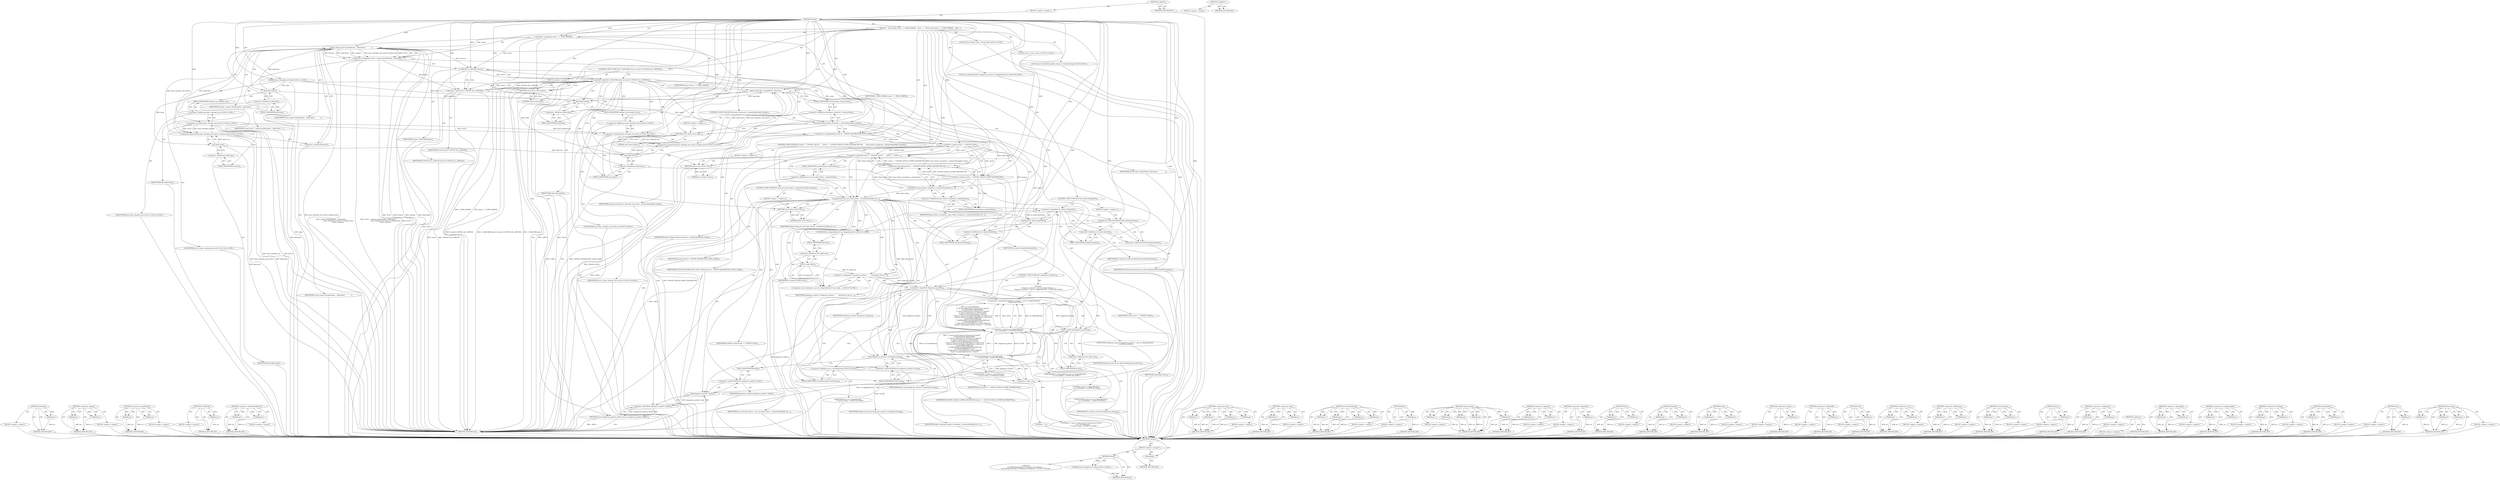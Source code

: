 digraph "&lt;global&gt;" {
vulnerable_282 [label=<(METHOD,initialized)>];
vulnerable_283 [label=<(PARAM,p1)>];
vulnerable_284 [label=<(BLOCK,&lt;empty&gt;,&lt;empty&gt;)>];
vulnerable_285 [label=<(METHOD_RETURN,ANY)>];
vulnerable_263 [label=<(METHOD,&lt;operator&gt;.equals)>];
vulnerable_264 [label=<(PARAM,p1)>];
vulnerable_265 [label=<(PARAM,p2)>];
vulnerable_266 [label=<(BLOCK,&lt;empty&gt;,&lt;empty&gt;)>];
vulnerable_267 [label=<(METHOD_RETURN,ANY)>];
vulnerable_215 [label=<(METHOD,&lt;operator&gt;.greaterThan)>];
vulnerable_216 [label=<(PARAM,p1)>];
vulnerable_217 [label=<(PARAM,p2)>];
vulnerable_218 [label=<(BLOCK,&lt;empty&gt;,&lt;empty&gt;)>];
vulnerable_219 [label=<(METHOD_RETURN,ANY)>];
vulnerable_238 [label=<(METHOD,U_FAILURE)>];
vulnerable_239 [label=<(PARAM,p1)>];
vulnerable_240 [label=<(BLOCK,&lt;empty&gt;,&lt;empty&gt;)>];
vulnerable_241 [label=<(METHOD_RETURN,ANY)>];
vulnerable_328 [label=<(METHOD,&lt;operator&gt;.indirectFieldAccess)>];
vulnerable_329 [label=<(PARAM,p1)>];
vulnerable_330 [label=<(PARAM,p2)>];
vulnerable_331 [label=<(BLOCK,&lt;empty&gt;,&lt;empty&gt;)>];
vulnerable_332 [label=<(METHOD_RETURN,ANY)>];
vulnerable_6 [label=<(METHOD,&lt;global&gt;)<SUB>1</SUB>>];
vulnerable_7 [label=<(BLOCK,&lt;empty&gt;,&lt;empty&gt;)<SUB>1</SUB>>];
vulnerable_8 [label=<(METHOD,Check)<SUB>1</SUB>>];
vulnerable_9 [label="<(PARAM,base::StringPiece16 label)<SUB>1</SUB>>"];
vulnerable_10 [label=<(BLOCK,{
   UErrorCode status = U_ZERO_ERROR;
   int32...,{
   UErrorCode status = U_ZERO_ERROR;
   int32...)<SUB>1</SUB>>];
vulnerable_11 [label="<(LOCAL,UErrorCode status: UErrorCode)<SUB>2</SUB>>"];
vulnerable_12 [label=<(&lt;operator&gt;.assignment,status = U_ZERO_ERROR)<SUB>2</SUB>>];
vulnerable_13 [label=<(IDENTIFIER,status,status = U_ZERO_ERROR)<SUB>2</SUB>>];
vulnerable_14 [label=<(IDENTIFIER,U_ZERO_ERROR,status = U_ZERO_ERROR)<SUB>2</SUB>>];
vulnerable_15 [label="<(LOCAL,int32_t result: int32_t)<SUB>3</SUB>>"];
vulnerable_16 [label=<(&lt;operator&gt;.assignment,result = uspoof_check(checker_, label.data(),
 ...)<SUB>3</SUB>>];
vulnerable_17 [label=<(IDENTIFIER,result,result = uspoof_check(checker_, label.data(),
 ...)<SUB>3</SUB>>];
vulnerable_18 [label=<(uspoof_check,uspoof_check(checker_, label.data(),
          ...)<SUB>3</SUB>>];
vulnerable_19 [label=<(IDENTIFIER,checker_,uspoof_check(checker_, label.data(),
          ...)<SUB>3</SUB>>];
vulnerable_20 [label=<(data,label.data())<SUB>3</SUB>>];
vulnerable_21 [label=<(&lt;operator&gt;.fieldAccess,label.data)<SUB>3</SUB>>];
vulnerable_22 [label=<(IDENTIFIER,label,label.data())<SUB>3</SUB>>];
vulnerable_23 [label=<(FIELD_IDENTIFIER,data,data)<SUB>3</SUB>>];
vulnerable_24 [label="<(&lt;operator&gt;.greaterThan,base::checked_cast&lt;int32_t&gt;(label.size()))<SUB>4</SUB>>"];
vulnerable_25 [label="<(&lt;operator&gt;.lessThan,base::checked_cast&lt;int32_t)<SUB>4</SUB>>"];
vulnerable_26 [label="<(&lt;operator&gt;.fieldAccess,base::checked_cast)<SUB>4</SUB>>"];
vulnerable_27 [label="<(IDENTIFIER,base,base::checked_cast&lt;int32_t)<SUB>4</SUB>>"];
vulnerable_28 [label=<(FIELD_IDENTIFIER,checked_cast,checked_cast)<SUB>4</SUB>>];
vulnerable_29 [label="<(IDENTIFIER,int32_t,base::checked_cast&lt;int32_t)<SUB>4</SUB>>"];
vulnerable_30 [label=<(size,label.size())<SUB>4</SUB>>];
vulnerable_31 [label=<(&lt;operator&gt;.fieldAccess,label.size)<SUB>4</SUB>>];
vulnerable_32 [label=<(IDENTIFIER,label,label.size())<SUB>4</SUB>>];
vulnerable_33 [label=<(FIELD_IDENTIFIER,size,size)<SUB>4</SUB>>];
vulnerable_34 [label=<(IDENTIFIER,NULL,uspoof_check(checker_, label.data(),
          ...)<SUB>5</SUB>>];
vulnerable_35 [label=<(&lt;operator&gt;.addressOf,&amp;status)<SUB>5</SUB>>];
vulnerable_36 [label=<(IDENTIFIER,status,uspoof_check(checker_, label.data(),
          ...)<SUB>5</SUB>>];
vulnerable_37 [label=<(CONTROL_STRUCTURE,IF,if (U_FAILURE(status) || (result &amp; USPOOF_ALL_CHECKS)))<SUB>6</SUB>>];
vulnerable_38 [label=<(&lt;operator&gt;.logicalOr,U_FAILURE(status) || (result &amp; USPOOF_ALL_CHECKS))<SUB>6</SUB>>];
vulnerable_39 [label=<(U_FAILURE,U_FAILURE(status))<SUB>6</SUB>>];
vulnerable_40 [label=<(IDENTIFIER,status,U_FAILURE(status))<SUB>6</SUB>>];
vulnerable_41 [label=<(&lt;operator&gt;.and,result &amp; USPOOF_ALL_CHECKS)<SUB>6</SUB>>];
vulnerable_42 [label=<(IDENTIFIER,result,result &amp; USPOOF_ALL_CHECKS)<SUB>6</SUB>>];
vulnerable_43 [label=<(IDENTIFIER,USPOOF_ALL_CHECKS,result &amp; USPOOF_ALL_CHECKS)<SUB>6</SUB>>];
vulnerable_44 [label=<(BLOCK,&lt;empty&gt;,&lt;empty&gt;)<SUB>7</SUB>>];
vulnerable_45 [label=<(RETURN,return false;,return false;)<SUB>7</SUB>>];
vulnerable_46 [label=<(LITERAL,false,return false;)<SUB>7</SUB>>];
vulnerable_47 [label="<(LOCAL,icu.UnicodeString label_string: icu.UnicodeString)<SUB>9</SUB>>"];
vulnerable_48 [label=<(label_string,label_string(FALSE, label.data(),
             ...)<SUB>9</SUB>>];
vulnerable_49 [label=<(IDENTIFIER,FALSE,label_string(FALSE, label.data(),
             ...)<SUB>9</SUB>>];
vulnerable_50 [label=<(data,label.data())<SUB>9</SUB>>];
vulnerable_51 [label=<(&lt;operator&gt;.fieldAccess,label.data)<SUB>9</SUB>>];
vulnerable_52 [label=<(IDENTIFIER,label,label.data())<SUB>9</SUB>>];
vulnerable_53 [label=<(FIELD_IDENTIFIER,data,data)<SUB>9</SUB>>];
vulnerable_54 [label="<(&lt;operator&gt;.greaterThan,base::checked_cast&lt;int32_t&gt;(label.size()))<SUB>10</SUB>>"];
vulnerable_55 [label="<(&lt;operator&gt;.lessThan,base::checked_cast&lt;int32_t)<SUB>10</SUB>>"];
vulnerable_56 [label="<(&lt;operator&gt;.fieldAccess,base::checked_cast)<SUB>10</SUB>>"];
vulnerable_57 [label="<(IDENTIFIER,base,base::checked_cast&lt;int32_t)<SUB>10</SUB>>"];
vulnerable_58 [label=<(FIELD_IDENTIFIER,checked_cast,checked_cast)<SUB>10</SUB>>];
vulnerable_59 [label="<(IDENTIFIER,int32_t,base::checked_cast&lt;int32_t)<SUB>10</SUB>>"];
vulnerable_60 [label=<(size,label.size())<SUB>10</SUB>>];
vulnerable_61 [label=<(&lt;operator&gt;.fieldAccess,label.size)<SUB>10</SUB>>];
vulnerable_62 [label=<(IDENTIFIER,label,label.size())<SUB>10</SUB>>];
vulnerable_63 [label=<(FIELD_IDENTIFIER,size,size)<SUB>10</SUB>>];
vulnerable_64 [label=<(CONTROL_STRUCTURE,IF,if (deviation_characters_.containsSome(label_string)))<SUB>12</SUB>>];
vulnerable_65 [label=<(containsSome,deviation_characters_.containsSome(label_string))<SUB>12</SUB>>];
vulnerable_66 [label=<(&lt;operator&gt;.fieldAccess,deviation_characters_.containsSome)<SUB>12</SUB>>];
vulnerable_67 [label=<(IDENTIFIER,deviation_characters_,deviation_characters_.containsSome(label_string))<SUB>12</SUB>>];
vulnerable_68 [label=<(FIELD_IDENTIFIER,containsSome,containsSome)<SUB>12</SUB>>];
vulnerable_69 [label=<(IDENTIFIER,label_string,deviation_characters_.containsSome(label_string))<SUB>12</SUB>>];
vulnerable_70 [label=<(BLOCK,&lt;empty&gt;,&lt;empty&gt;)<SUB>13</SUB>>];
vulnerable_71 [label=<(RETURN,return false;,return false;)<SUB>13</SUB>>];
vulnerable_72 [label=<(LITERAL,false,return false;)<SUB>13</SUB>>];
vulnerable_73 [label=<(&lt;operators&gt;.assignmentAnd,result &amp;= USPOOF_RESTRICTION_LEVEL_MASK)<SUB>15</SUB>>];
vulnerable_74 [label=<(IDENTIFIER,result,result &amp;= USPOOF_RESTRICTION_LEVEL_MASK)<SUB>15</SUB>>];
vulnerable_75 [label=<(IDENTIFIER,USPOOF_RESTRICTION_LEVEL_MASK,result &amp;= USPOOF_RESTRICTION_LEVEL_MASK)<SUB>15</SUB>>];
vulnerable_76 [label=<(CONTROL_STRUCTURE,IF,if (result == USPOOF_ASCII ||
      (result == USPOOF_SINGLE_SCRIPT_RESTRICTIVE &amp;&amp;
       kana_letters_exceptions_.containsNone(label_string))))<SUB>16</SUB>>];
vulnerable_77 [label=<(&lt;operator&gt;.logicalOr,result == USPOOF_ASCII ||
      (result == USPO...)<SUB>16</SUB>>];
vulnerable_78 [label=<(&lt;operator&gt;.equals,result == USPOOF_ASCII)<SUB>16</SUB>>];
vulnerable_79 [label=<(IDENTIFIER,result,result == USPOOF_ASCII)<SUB>16</SUB>>];
vulnerable_80 [label=<(IDENTIFIER,USPOOF_ASCII,result == USPOOF_ASCII)<SUB>16</SUB>>];
vulnerable_81 [label=<(&lt;operator&gt;.logicalAnd,result == USPOOF_SINGLE_SCRIPT_RESTRICTIVE &amp;&amp;
 ...)<SUB>17</SUB>>];
vulnerable_82 [label=<(&lt;operator&gt;.equals,result == USPOOF_SINGLE_SCRIPT_RESTRICTIVE)<SUB>17</SUB>>];
vulnerable_83 [label=<(IDENTIFIER,result,result == USPOOF_SINGLE_SCRIPT_RESTRICTIVE)<SUB>17</SUB>>];
vulnerable_84 [label=<(IDENTIFIER,USPOOF_SINGLE_SCRIPT_RESTRICTIVE,result == USPOOF_SINGLE_SCRIPT_RESTRICTIVE)<SUB>17</SUB>>];
vulnerable_85 [label=<(containsNone,kana_letters_exceptions_.containsNone(label_str...)<SUB>18</SUB>>];
vulnerable_86 [label=<(&lt;operator&gt;.fieldAccess,kana_letters_exceptions_.containsNone)<SUB>18</SUB>>];
vulnerable_87 [label=<(IDENTIFIER,kana_letters_exceptions_,kana_letters_exceptions_.containsNone(label_str...)<SUB>18</SUB>>];
vulnerable_88 [label=<(FIELD_IDENTIFIER,containsNone,containsNone)<SUB>18</SUB>>];
vulnerable_89 [label=<(IDENTIFIER,label_string,kana_letters_exceptions_.containsNone(label_str...)<SUB>18</SUB>>];
vulnerable_90 [label=<(BLOCK,&lt;empty&gt;,&lt;empty&gt;)<SUB>19</SUB>>];
vulnerable_91 [label=<(RETURN,return true;,return true;)<SUB>19</SUB>>];
vulnerable_92 [label=<(LITERAL,true,return true;)<SUB>19</SUB>>];
vulnerable_93 [label=<(CONTROL_STRUCTURE,IF,if (non_ascii_latin_letters_.containsSome(label_string)))<SUB>21</SUB>>];
vulnerable_94 [label=<(containsSome,non_ascii_latin_letters_.containsSome(label_str...)<SUB>21</SUB>>];
vulnerable_95 [label=<(&lt;operator&gt;.fieldAccess,non_ascii_latin_letters_.containsSome)<SUB>21</SUB>>];
vulnerable_96 [label=<(IDENTIFIER,non_ascii_latin_letters_,non_ascii_latin_letters_.containsSome(label_str...)<SUB>21</SUB>>];
vulnerable_97 [label=<(FIELD_IDENTIFIER,containsSome,containsSome)<SUB>21</SUB>>];
vulnerable_98 [label=<(IDENTIFIER,label_string,non_ascii_latin_letters_.containsSome(label_str...)<SUB>21</SUB>>];
vulnerable_99 [label=<(BLOCK,&lt;empty&gt;,&lt;empty&gt;)<SUB>22</SUB>>];
vulnerable_100 [label=<(RETURN,return false;,return false;)<SUB>22</SUB>>];
vulnerable_101 [label=<(LITERAL,false,return false;)<SUB>22</SUB>>];
vulnerable_102 [label=<(CONTROL_STRUCTURE,IF,if (!tls_index.initialized()))<SUB>24</SUB>>];
vulnerable_103 [label=<(&lt;operator&gt;.logicalNot,!tls_index.initialized())<SUB>24</SUB>>];
vulnerable_104 [label=<(initialized,tls_index.initialized())<SUB>24</SUB>>];
vulnerable_105 [label=<(&lt;operator&gt;.fieldAccess,tls_index.initialized)<SUB>24</SUB>>];
vulnerable_106 [label=<(IDENTIFIER,tls_index,tls_index.initialized())<SUB>24</SUB>>];
vulnerable_107 [label=<(FIELD_IDENTIFIER,initialized,initialized)<SUB>24</SUB>>];
vulnerable_108 [label=<(BLOCK,&lt;empty&gt;,&lt;empty&gt;)<SUB>25</SUB>>];
vulnerable_109 [label=<(Initialize,tls_index.Initialize(&amp;OnThreadTermination))<SUB>25</SUB>>];
vulnerable_110 [label=<(&lt;operator&gt;.fieldAccess,tls_index.Initialize)<SUB>25</SUB>>];
vulnerable_111 [label=<(IDENTIFIER,tls_index,tls_index.Initialize(&amp;OnThreadTermination))<SUB>25</SUB>>];
vulnerable_112 [label=<(FIELD_IDENTIFIER,Initialize,Initialize)<SUB>25</SUB>>];
vulnerable_113 [label=<(&lt;operator&gt;.addressOf,&amp;OnThreadTermination)<SUB>25</SUB>>];
vulnerable_114 [label=<(IDENTIFIER,OnThreadTermination,tls_index.Initialize(&amp;OnThreadTermination))<SUB>25</SUB>>];
vulnerable_115 [label="<(LOCAL,icu.RegexMatcher* dangerous_pattern: icu.RegexMatcher*)<SUB>26</SUB>>"];
vulnerable_116 [label=<(&lt;operator&gt;.assignment,* dangerous_pattern =
      reinterpret_cast&lt;ic...)<SUB>26</SUB>>];
vulnerable_117 [label=<(IDENTIFIER,dangerous_pattern,* dangerous_pattern =
      reinterpret_cast&lt;ic...)<SUB>26</SUB>>];
vulnerable_118 [label="<(&lt;operator&gt;.cast,reinterpret_cast&lt;icu::RegexMatcher*&gt;(tls_index....)<SUB>27</SUB>>"];
vulnerable_119 [label="<(UNKNOWN,icu::RegexMatcher*,icu::RegexMatcher*)<SUB>27</SUB>>"];
vulnerable_120 [label=<(Get,tls_index.Get())<SUB>27</SUB>>];
vulnerable_121 [label=<(&lt;operator&gt;.fieldAccess,tls_index.Get)<SUB>27</SUB>>];
vulnerable_122 [label=<(IDENTIFIER,tls_index,tls_index.Get())<SUB>27</SUB>>];
vulnerable_123 [label=<(FIELD_IDENTIFIER,Get,Get)<SUB>27</SUB>>];
vulnerable_124 [label=<(CONTROL_STRUCTURE,IF,if (!dangerous_pattern))<SUB>28</SUB>>];
vulnerable_125 [label=<(&lt;operator&gt;.logicalNot,!dangerous_pattern)<SUB>28</SUB>>];
vulnerable_126 [label=<(IDENTIFIER,dangerous_pattern,!dangerous_pattern)<SUB>28</SUB>>];
vulnerable_127 [label="<(BLOCK,{
    dangerous_pattern = new icu::RegexMatcher...,{
    dangerous_pattern = new icu::RegexMatcher...)<SUB>28</SUB>>"];
vulnerable_128 [label="<(&lt;operator&gt;.assignment,dangerous_pattern = new icu::RegexMatcher(
    ...)<SUB>29</SUB>>"];
vulnerable_129 [label="<(IDENTIFIER,dangerous_pattern,dangerous_pattern = new icu::RegexMatcher(
    ...)<SUB>29</SUB>>"];
vulnerable_130 [label="<(&lt;operator&gt;.new,new icu::RegexMatcher(
        icu::UnicodeStri...)<SUB>29</SUB>>"];
vulnerable_131 [label="<(IDENTIFIER,icu::RegexMatcher,new icu::RegexMatcher(
        icu::UnicodeStri...)<SUB>29</SUB>>"];
vulnerable_132 [label="<(icu.UnicodeString,icu::UnicodeString(
            &quot;[^\\p{scx=kana...)<SUB>30</SUB>>"];
vulnerable_133 [label="<(&lt;operator&gt;.fieldAccess,icu::UnicodeString)<SUB>30</SUB>>"];
vulnerable_134 [label="<(IDENTIFIER,icu,icu::UnicodeString(
            &quot;[^\\p{scx=kana...)<SUB>30</SUB>>"];
vulnerable_135 [label=<(FIELD_IDENTIFIER,UnicodeString,UnicodeString)<SUB>30</SUB>>];
vulnerable_136 [label="<(LITERAL,&quot;[^\\p{scx=kana}\\p{scx=hira}\\p{scx=hani}]&quot;
  ...,icu::UnicodeString(
            &quot;[^\\p{scx=kana...)<SUB>31</SUB>>"];
vulnerable_137 [label=<(&lt;operator&gt;.minus,-1)<SUB>42</SUB>>];
vulnerable_138 [label=<(LITERAL,1,-1)<SUB>42</SUB>>];
vulnerable_139 [label="<(IDENTIFIER,US_INV,icu::UnicodeString(
            &quot;[^\\p{scx=kana...)<SUB>42</SUB>>"];
vulnerable_140 [label="<(LITERAL,0,new icu::RegexMatcher(
        icu::UnicodeStri...)<SUB>43</SUB>>"];
vulnerable_141 [label="<(IDENTIFIER,status,new icu::RegexMatcher(
        icu::UnicodeStri...)<SUB>43</SUB>>"];
vulnerable_142 [label=<(Set,tls_index.Set(dangerous_pattern))<SUB>44</SUB>>];
vulnerable_143 [label=<(&lt;operator&gt;.fieldAccess,tls_index.Set)<SUB>44</SUB>>];
vulnerable_144 [label=<(IDENTIFIER,tls_index,tls_index.Set(dangerous_pattern))<SUB>44</SUB>>];
vulnerable_145 [label=<(FIELD_IDENTIFIER,Set,Set)<SUB>44</SUB>>];
vulnerable_146 [label=<(IDENTIFIER,dangerous_pattern,tls_index.Set(dangerous_pattern))<SUB>44</SUB>>];
vulnerable_147 [label=<(reset,dangerous_pattern-&gt;reset(label_string))<SUB>46</SUB>>];
vulnerable_148 [label=<(&lt;operator&gt;.indirectFieldAccess,dangerous_pattern-&gt;reset)<SUB>46</SUB>>];
vulnerable_149 [label=<(IDENTIFIER,dangerous_pattern,dangerous_pattern-&gt;reset(label_string))<SUB>46</SUB>>];
vulnerable_150 [label=<(FIELD_IDENTIFIER,reset,reset)<SUB>46</SUB>>];
vulnerable_151 [label=<(IDENTIFIER,label_string,dangerous_pattern-&gt;reset(label_string))<SUB>46</SUB>>];
vulnerable_152 [label=<(RETURN,return !dangerous_pattern-&gt;find();,return !dangerous_pattern-&gt;find();)<SUB>47</SUB>>];
vulnerable_153 [label=<(&lt;operator&gt;.logicalNot,!dangerous_pattern-&gt;find())<SUB>47</SUB>>];
vulnerable_154 [label=<(find,dangerous_pattern-&gt;find())<SUB>47</SUB>>];
vulnerable_155 [label=<(&lt;operator&gt;.indirectFieldAccess,dangerous_pattern-&gt;find)<SUB>47</SUB>>];
vulnerable_156 [label=<(IDENTIFIER,dangerous_pattern,dangerous_pattern-&gt;find())<SUB>47</SUB>>];
vulnerable_157 [label=<(FIELD_IDENTIFIER,find,find)<SUB>47</SUB>>];
vulnerable_158 [label=<(METHOD_RETURN,bool)<SUB>1</SUB>>];
vulnerable_160 [label=<(METHOD_RETURN,ANY)<SUB>1</SUB>>];
vulnerable_300 [label=<(METHOD,&lt;operator&gt;.new)>];
vulnerable_301 [label=<(PARAM,p1)>];
vulnerable_302 [label=<(PARAM,p2)>];
vulnerable_303 [label=<(PARAM,p3)>];
vulnerable_304 [label=<(PARAM,p4)>];
vulnerable_305 [label=<(BLOCK,&lt;empty&gt;,&lt;empty&gt;)>];
vulnerable_306 [label=<(METHOD_RETURN,ANY)>];
vulnerable_242 [label=<(METHOD,&lt;operator&gt;.and)>];
vulnerable_243 [label=<(PARAM,p1)>];
vulnerable_244 [label=<(PARAM,p2)>];
vulnerable_245 [label=<(BLOCK,&lt;empty&gt;,&lt;empty&gt;)>];
vulnerable_246 [label=<(METHOD_RETURN,ANY)>];
vulnerable_307 [label=<(METHOD,icu.UnicodeString)>];
vulnerable_308 [label=<(PARAM,p1)>];
vulnerable_309 [label=<(PARAM,p2)>];
vulnerable_310 [label=<(PARAM,p3)>];
vulnerable_311 [label=<(PARAM,p4)>];
vulnerable_312 [label=<(BLOCK,&lt;empty&gt;,&lt;empty&gt;)>];
vulnerable_313 [label=<(METHOD_RETURN,ANY)>];
vulnerable_333 [label=<(METHOD,find)>];
vulnerable_334 [label=<(PARAM,p1)>];
vulnerable_335 [label=<(BLOCK,&lt;empty&gt;,&lt;empty&gt;)>];
vulnerable_336 [label=<(METHOD_RETURN,ANY)>];
vulnerable_198 [label=<(METHOD,uspoof_check)>];
vulnerable_199 [label=<(PARAM,p1)>];
vulnerable_200 [label=<(PARAM,p2)>];
vulnerable_201 [label=<(PARAM,p3)>];
vulnerable_202 [label=<(PARAM,p4)>];
vulnerable_203 [label=<(PARAM,p5)>];
vulnerable_204 [label=<(BLOCK,&lt;empty&gt;,&lt;empty&gt;)>];
vulnerable_205 [label=<(METHOD_RETURN,ANY)>];
vulnerable_233 [label=<(METHOD,&lt;operator&gt;.logicalOr)>];
vulnerable_234 [label=<(PARAM,p1)>];
vulnerable_235 [label=<(PARAM,p2)>];
vulnerable_236 [label=<(BLOCK,&lt;empty&gt;,&lt;empty&gt;)>];
vulnerable_237 [label=<(METHOD_RETURN,ANY)>];
vulnerable_278 [label=<(METHOD,&lt;operator&gt;.logicalNot)>];
vulnerable_279 [label=<(PARAM,p1)>];
vulnerable_280 [label=<(BLOCK,&lt;empty&gt;,&lt;empty&gt;)>];
vulnerable_281 [label=<(METHOD_RETURN,ANY)>];
vulnerable_318 [label=<(METHOD,Set)>];
vulnerable_319 [label=<(PARAM,p1)>];
vulnerable_320 [label=<(PARAM,p2)>];
vulnerable_321 [label=<(BLOCK,&lt;empty&gt;,&lt;empty&gt;)>];
vulnerable_322 [label=<(METHOD_RETURN,ANY)>];
vulnerable_286 [label=<(METHOD,Initialize)>];
vulnerable_287 [label=<(PARAM,p1)>];
vulnerable_288 [label=<(PARAM,p2)>];
vulnerable_289 [label=<(BLOCK,&lt;empty&gt;,&lt;empty&gt;)>];
vulnerable_290 [label=<(METHOD_RETURN,ANY)>];
vulnerable_323 [label=<(METHOD,reset)>];
vulnerable_324 [label=<(PARAM,p1)>];
vulnerable_325 [label=<(PARAM,p2)>];
vulnerable_326 [label=<(BLOCK,&lt;empty&gt;,&lt;empty&gt;)>];
vulnerable_327 [label=<(METHOD_RETURN,ANY)>];
vulnerable_314 [label=<(METHOD,&lt;operator&gt;.minus)>];
vulnerable_315 [label=<(PARAM,p1)>];
vulnerable_316 [label=<(BLOCK,&lt;empty&gt;,&lt;empty&gt;)>];
vulnerable_317 [label=<(METHOD_RETURN,ANY)>];
vulnerable_229 [label=<(METHOD,&lt;operator&gt;.addressOf)>];
vulnerable_230 [label=<(PARAM,p1)>];
vulnerable_231 [label=<(BLOCK,&lt;empty&gt;,&lt;empty&gt;)>];
vulnerable_232 [label=<(METHOD_RETURN,ANY)>];
vulnerable_225 [label=<(METHOD,size)>];
vulnerable_226 [label=<(PARAM,p1)>];
vulnerable_227 [label=<(BLOCK,&lt;empty&gt;,&lt;empty&gt;)>];
vulnerable_228 [label=<(METHOD_RETURN,ANY)>];
vulnerable_291 [label=<(METHOD,&lt;operator&gt;.cast)>];
vulnerable_292 [label=<(PARAM,p1)>];
vulnerable_293 [label=<(PARAM,p2)>];
vulnerable_294 [label=<(BLOCK,&lt;empty&gt;,&lt;empty&gt;)>];
vulnerable_295 [label=<(METHOD_RETURN,ANY)>];
vulnerable_210 [label=<(METHOD,&lt;operator&gt;.fieldAccess)>];
vulnerable_211 [label=<(PARAM,p1)>];
vulnerable_212 [label=<(PARAM,p2)>];
vulnerable_213 [label=<(BLOCK,&lt;empty&gt;,&lt;empty&gt;)>];
vulnerable_214 [label=<(METHOD_RETURN,ANY)>];
vulnerable_253 [label=<(METHOD,containsSome)>];
vulnerable_254 [label=<(PARAM,p1)>];
vulnerable_255 [label=<(PARAM,p2)>];
vulnerable_256 [label=<(BLOCK,&lt;empty&gt;,&lt;empty&gt;)>];
vulnerable_257 [label=<(METHOD_RETURN,ANY)>];
vulnerable_206 [label=<(METHOD,data)>];
vulnerable_207 [label=<(PARAM,p1)>];
vulnerable_208 [label=<(BLOCK,&lt;empty&gt;,&lt;empty&gt;)>];
vulnerable_209 [label=<(METHOD_RETURN,ANY)>];
vulnerable_193 [label=<(METHOD,&lt;operator&gt;.assignment)>];
vulnerable_194 [label=<(PARAM,p1)>];
vulnerable_195 [label=<(PARAM,p2)>];
vulnerable_196 [label=<(BLOCK,&lt;empty&gt;,&lt;empty&gt;)>];
vulnerable_197 [label=<(METHOD_RETURN,ANY)>];
vulnerable_187 [label=<(METHOD,&lt;global&gt;)<SUB>1</SUB>>];
vulnerable_188 [label=<(BLOCK,&lt;empty&gt;,&lt;empty&gt;)>];
vulnerable_189 [label=<(METHOD_RETURN,ANY)>];
vulnerable_268 [label=<(METHOD,&lt;operator&gt;.logicalAnd)>];
vulnerable_269 [label=<(PARAM,p1)>];
vulnerable_270 [label=<(PARAM,p2)>];
vulnerable_271 [label=<(BLOCK,&lt;empty&gt;,&lt;empty&gt;)>];
vulnerable_272 [label=<(METHOD_RETURN,ANY)>];
vulnerable_258 [label=<(METHOD,&lt;operators&gt;.assignmentAnd)>];
vulnerable_259 [label=<(PARAM,p1)>];
vulnerable_260 [label=<(PARAM,p2)>];
vulnerable_261 [label=<(BLOCK,&lt;empty&gt;,&lt;empty&gt;)>];
vulnerable_262 [label=<(METHOD_RETURN,ANY)>];
vulnerable_220 [label=<(METHOD,&lt;operator&gt;.lessThan)>];
vulnerable_221 [label=<(PARAM,p1)>];
vulnerable_222 [label=<(PARAM,p2)>];
vulnerable_223 [label=<(BLOCK,&lt;empty&gt;,&lt;empty&gt;)>];
vulnerable_224 [label=<(METHOD_RETURN,ANY)>];
vulnerable_273 [label=<(METHOD,containsNone)>];
vulnerable_274 [label=<(PARAM,p1)>];
vulnerable_275 [label=<(PARAM,p2)>];
vulnerable_276 [label=<(BLOCK,&lt;empty&gt;,&lt;empty&gt;)>];
vulnerable_277 [label=<(METHOD_RETURN,ANY)>];
vulnerable_296 [label=<(METHOD,Get)>];
vulnerable_297 [label=<(PARAM,p1)>];
vulnerable_298 [label=<(BLOCK,&lt;empty&gt;,&lt;empty&gt;)>];
vulnerable_299 [label=<(METHOD_RETURN,ANY)>];
vulnerable_247 [label=<(METHOD,label_string)>];
vulnerable_248 [label=<(PARAM,p1)>];
vulnerable_249 [label=<(PARAM,p2)>];
vulnerable_250 [label=<(PARAM,p3)>];
vulnerable_251 [label=<(BLOCK,&lt;empty&gt;,&lt;empty&gt;)>];
vulnerable_252 [label=<(METHOD_RETURN,ANY)>];
fixed_6 [label=<(METHOD,&lt;global&gt;)<SUB>1</SUB>>];
fixed_7 [label=<(BLOCK,&lt;empty&gt;,&lt;empty&gt;)<SUB>1</SUB>>];
fixed_8 [label=<(METHOD,Check)<SUB>1</SUB>>];
fixed_9 [label="<(PARAM,base::StringPiece16 label)<SUB>1</SUB>>"];
fixed_10 [label="<(BLOCK,{
bool IDNSpoofChecker::Check(base::StringPiece...,{
bool IDNSpoofChecker::Check(base::StringPiece...)<SUB>1</SUB>>"];
fixed_11 [label=<(METHOD_RETURN,bool)<SUB>1</SUB>>];
fixed_13 [label=<(UNKNOWN,,)>];
fixed_14 [label=<(METHOD_RETURN,ANY)<SUB>1</SUB>>];
fixed_25 [label=<(METHOD,&lt;global&gt;)<SUB>1</SUB>>];
fixed_26 [label=<(BLOCK,&lt;empty&gt;,&lt;empty&gt;)>];
fixed_27 [label=<(METHOD_RETURN,ANY)>];
vulnerable_282 -> vulnerable_283  [key=0, label="AST: "];
vulnerable_282 -> vulnerable_283  [key=1, label="DDG: "];
vulnerable_282 -> vulnerable_284  [key=0, label="AST: "];
vulnerable_282 -> vulnerable_285  [key=0, label="AST: "];
vulnerable_282 -> vulnerable_285  [key=1, label="CFG: "];
vulnerable_283 -> vulnerable_285  [key=0, label="DDG: p1"];
vulnerable_284 -> fixed_6  [key=0];
vulnerable_285 -> fixed_6  [key=0];
vulnerable_263 -> vulnerable_264  [key=0, label="AST: "];
vulnerable_263 -> vulnerable_264  [key=1, label="DDG: "];
vulnerable_263 -> vulnerable_266  [key=0, label="AST: "];
vulnerable_263 -> vulnerable_265  [key=0, label="AST: "];
vulnerable_263 -> vulnerable_265  [key=1, label="DDG: "];
vulnerable_263 -> vulnerable_267  [key=0, label="AST: "];
vulnerable_263 -> vulnerable_267  [key=1, label="CFG: "];
vulnerable_264 -> vulnerable_267  [key=0, label="DDG: p1"];
vulnerable_265 -> vulnerable_267  [key=0, label="DDG: p2"];
vulnerable_266 -> fixed_6  [key=0];
vulnerable_267 -> fixed_6  [key=0];
vulnerable_215 -> vulnerable_216  [key=0, label="AST: "];
vulnerable_215 -> vulnerable_216  [key=1, label="DDG: "];
vulnerable_215 -> vulnerable_218  [key=0, label="AST: "];
vulnerable_215 -> vulnerable_217  [key=0, label="AST: "];
vulnerable_215 -> vulnerable_217  [key=1, label="DDG: "];
vulnerable_215 -> vulnerable_219  [key=0, label="AST: "];
vulnerable_215 -> vulnerable_219  [key=1, label="CFG: "];
vulnerable_216 -> vulnerable_219  [key=0, label="DDG: p1"];
vulnerable_217 -> vulnerable_219  [key=0, label="DDG: p2"];
vulnerable_218 -> fixed_6  [key=0];
vulnerable_219 -> fixed_6  [key=0];
vulnerable_238 -> vulnerable_239  [key=0, label="AST: "];
vulnerable_238 -> vulnerable_239  [key=1, label="DDG: "];
vulnerable_238 -> vulnerable_240  [key=0, label="AST: "];
vulnerable_238 -> vulnerable_241  [key=0, label="AST: "];
vulnerable_238 -> vulnerable_241  [key=1, label="CFG: "];
vulnerable_239 -> vulnerable_241  [key=0, label="DDG: p1"];
vulnerable_240 -> fixed_6  [key=0];
vulnerable_241 -> fixed_6  [key=0];
vulnerable_328 -> vulnerable_329  [key=0, label="AST: "];
vulnerable_328 -> vulnerable_329  [key=1, label="DDG: "];
vulnerable_328 -> vulnerable_331  [key=0, label="AST: "];
vulnerable_328 -> vulnerable_330  [key=0, label="AST: "];
vulnerable_328 -> vulnerable_330  [key=1, label="DDG: "];
vulnerable_328 -> vulnerable_332  [key=0, label="AST: "];
vulnerable_328 -> vulnerable_332  [key=1, label="CFG: "];
vulnerable_329 -> vulnerable_332  [key=0, label="DDG: p1"];
vulnerable_330 -> vulnerable_332  [key=0, label="DDG: p2"];
vulnerable_331 -> fixed_6  [key=0];
vulnerable_332 -> fixed_6  [key=0];
vulnerable_6 -> vulnerable_7  [key=0, label="AST: "];
vulnerable_6 -> vulnerable_160  [key=0, label="AST: "];
vulnerable_6 -> vulnerable_160  [key=1, label="CFG: "];
vulnerable_7 -> vulnerable_8  [key=0, label="AST: "];
vulnerable_8 -> vulnerable_9  [key=0, label="AST: "];
vulnerable_8 -> vulnerable_9  [key=1, label="DDG: "];
vulnerable_8 -> vulnerable_10  [key=0, label="AST: "];
vulnerable_8 -> vulnerable_158  [key=0, label="AST: "];
vulnerable_8 -> vulnerable_12  [key=0, label="CFG: "];
vulnerable_8 -> vulnerable_12  [key=1, label="DDG: "];
vulnerable_8 -> vulnerable_73  [key=0, label="DDG: "];
vulnerable_8 -> vulnerable_48  [key=0, label="DDG: "];
vulnerable_8 -> vulnerable_147  [key=0, label="DDG: "];
vulnerable_8 -> vulnerable_18  [key=0, label="DDG: "];
vulnerable_8 -> vulnerable_45  [key=0, label="DDG: "];
vulnerable_8 -> vulnerable_65  [key=0, label="DDG: "];
vulnerable_8 -> vulnerable_71  [key=0, label="DDG: "];
vulnerable_8 -> vulnerable_91  [key=0, label="DDG: "];
vulnerable_8 -> vulnerable_94  [key=0, label="DDG: "];
vulnerable_8 -> vulnerable_100  [key=0, label="DDG: "];
vulnerable_8 -> vulnerable_125  [key=0, label="DDG: "];
vulnerable_8 -> vulnerable_39  [key=0, label="DDG: "];
vulnerable_8 -> vulnerable_41  [key=0, label="DDG: "];
vulnerable_8 -> vulnerable_46  [key=0, label="DDG: "];
vulnerable_8 -> vulnerable_55  [key=0, label="DDG: "];
vulnerable_8 -> vulnerable_72  [key=0, label="DDG: "];
vulnerable_8 -> vulnerable_78  [key=0, label="DDG: "];
vulnerable_8 -> vulnerable_92  [key=0, label="DDG: "];
vulnerable_8 -> vulnerable_101  [key=0, label="DDG: "];
vulnerable_8 -> vulnerable_109  [key=0, label="DDG: "];
vulnerable_8 -> vulnerable_142  [key=0, label="DDG: "];
vulnerable_8 -> vulnerable_25  [key=0, label="DDG: "];
vulnerable_8 -> vulnerable_82  [key=0, label="DDG: "];
vulnerable_8 -> vulnerable_85  [key=0, label="DDG: "];
vulnerable_8 -> vulnerable_130  [key=0, label="DDG: "];
vulnerable_8 -> vulnerable_132  [key=0, label="DDG: "];
vulnerable_8 -> vulnerable_137  [key=0, label="DDG: "];
vulnerable_9 -> vulnerable_158  [key=0, label="DDG: label"];
vulnerable_9 -> vulnerable_50  [key=0, label="DDG: label"];
vulnerable_9 -> vulnerable_20  [key=0, label="DDG: label"];
vulnerable_9 -> vulnerable_60  [key=0, label="DDG: label"];
vulnerable_9 -> vulnerable_30  [key=0, label="DDG: label"];
vulnerable_10 -> vulnerable_11  [key=0, label="AST: "];
vulnerable_10 -> vulnerable_12  [key=0, label="AST: "];
vulnerable_10 -> vulnerable_15  [key=0, label="AST: "];
vulnerable_10 -> vulnerable_16  [key=0, label="AST: "];
vulnerable_10 -> vulnerable_37  [key=0, label="AST: "];
vulnerable_10 -> vulnerable_47  [key=0, label="AST: "];
vulnerable_10 -> vulnerable_48  [key=0, label="AST: "];
vulnerable_10 -> vulnerable_64  [key=0, label="AST: "];
vulnerable_10 -> vulnerable_73  [key=0, label="AST: "];
vulnerable_10 -> vulnerable_76  [key=0, label="AST: "];
vulnerable_10 -> vulnerable_93  [key=0, label="AST: "];
vulnerable_10 -> vulnerable_102  [key=0, label="AST: "];
vulnerable_10 -> vulnerable_115  [key=0, label="AST: "];
vulnerable_10 -> vulnerable_116  [key=0, label="AST: "];
vulnerable_10 -> vulnerable_124  [key=0, label="AST: "];
vulnerable_10 -> vulnerable_147  [key=0, label="AST: "];
vulnerable_10 -> vulnerable_152  [key=0, label="AST: "];
vulnerable_11 -> fixed_6  [key=0];
vulnerable_12 -> vulnerable_13  [key=0, label="AST: "];
vulnerable_12 -> vulnerable_14  [key=0, label="AST: "];
vulnerable_12 -> vulnerable_23  [key=0, label="CFG: "];
vulnerable_12 -> vulnerable_158  [key=0, label="DDG: status = U_ZERO_ERROR"];
vulnerable_12 -> vulnerable_158  [key=1, label="DDG: U_ZERO_ERROR"];
vulnerable_12 -> vulnerable_18  [key=0, label="DDG: status"];
vulnerable_12 -> vulnerable_39  [key=0, label="DDG: status"];
vulnerable_13 -> fixed_6  [key=0];
vulnerable_14 -> fixed_6  [key=0];
vulnerable_15 -> fixed_6  [key=0];
vulnerable_16 -> vulnerable_17  [key=0, label="AST: "];
vulnerable_16 -> vulnerable_18  [key=0, label="AST: "];
vulnerable_16 -> vulnerable_39  [key=0, label="CFG: "];
vulnerable_16 -> vulnerable_158  [key=0, label="DDG: result"];
vulnerable_16 -> vulnerable_158  [key=1, label="DDG: uspoof_check(checker_, label.data(),
                                 base::checked_cast&lt;int32_t&gt;(label.size()),
                                NULL, &amp;status)"];
vulnerable_16 -> vulnerable_158  [key=2, label="DDG: result = uspoof_check(checker_, label.data(),
                                 base::checked_cast&lt;int32_t&gt;(label.size()),
                                NULL, &amp;status)"];
vulnerable_16 -> vulnerable_73  [key=0, label="DDG: result"];
vulnerable_16 -> vulnerable_41  [key=0, label="DDG: result"];
vulnerable_17 -> fixed_6  [key=0];
vulnerable_18 -> vulnerable_19  [key=0, label="AST: "];
vulnerable_18 -> vulnerable_20  [key=0, label="AST: "];
vulnerable_18 -> vulnerable_24  [key=0, label="AST: "];
vulnerable_18 -> vulnerable_34  [key=0, label="AST: "];
vulnerable_18 -> vulnerable_35  [key=0, label="AST: "];
vulnerable_18 -> vulnerable_16  [key=0, label="CFG: "];
vulnerable_18 -> vulnerable_16  [key=1, label="DDG: &amp;status"];
vulnerable_18 -> vulnerable_16  [key=2, label="DDG: label.data()"];
vulnerable_18 -> vulnerable_16  [key=3, label="DDG: checker_"];
vulnerable_18 -> vulnerable_16  [key=4, label="DDG: base::checked_cast&lt;int32_t&gt;(label.size())"];
vulnerable_18 -> vulnerable_16  [key=5, label="DDG: NULL"];
vulnerable_18 -> vulnerable_158  [key=0, label="DDG: label.data()"];
vulnerable_18 -> vulnerable_158  [key=1, label="DDG: base::checked_cast&lt;int32_t&gt;(label.size())"];
vulnerable_18 -> vulnerable_158  [key=2, label="DDG: NULL"];
vulnerable_18 -> vulnerable_158  [key=3, label="DDG: &amp;status"];
vulnerable_18 -> vulnerable_158  [key=4, label="DDG: checker_"];
vulnerable_18 -> vulnerable_39  [key=0, label="DDG: &amp;status"];
vulnerable_18 -> vulnerable_130  [key=0, label="DDG: &amp;status"];
vulnerable_19 -> fixed_6  [key=0];
vulnerable_20 -> vulnerable_21  [key=0, label="AST: "];
vulnerable_20 -> vulnerable_28  [key=0, label="CFG: "];
vulnerable_20 -> vulnerable_158  [key=0, label="DDG: label.data"];
vulnerable_20 -> vulnerable_18  [key=0, label="DDG: label.data"];
vulnerable_20 -> vulnerable_50  [key=0, label="DDG: label.data"];
vulnerable_21 -> vulnerable_22  [key=0, label="AST: "];
vulnerable_21 -> vulnerable_23  [key=0, label="AST: "];
vulnerable_21 -> vulnerable_20  [key=0, label="CFG: "];
vulnerable_22 -> fixed_6  [key=0];
vulnerable_23 -> vulnerable_21  [key=0, label="CFG: "];
vulnerable_24 -> vulnerable_25  [key=0, label="AST: "];
vulnerable_24 -> vulnerable_30  [key=0, label="AST: "];
vulnerable_24 -> vulnerable_35  [key=0, label="CFG: "];
vulnerable_24 -> vulnerable_158  [key=0, label="DDG: base::checked_cast&lt;int32_t"];
vulnerable_24 -> vulnerable_158  [key=1, label="DDG: label.size()"];
vulnerable_24 -> vulnerable_18  [key=0, label="DDG: base::checked_cast&lt;int32_t"];
vulnerable_24 -> vulnerable_18  [key=1, label="DDG: label.size()"];
vulnerable_25 -> vulnerable_26  [key=0, label="AST: "];
vulnerable_25 -> vulnerable_29  [key=0, label="AST: "];
vulnerable_25 -> vulnerable_33  [key=0, label="CFG: "];
vulnerable_25 -> vulnerable_158  [key=0, label="DDG: base::checked_cast"];
vulnerable_25 -> vulnerable_158  [key=1, label="DDG: int32_t"];
vulnerable_25 -> vulnerable_24  [key=0, label="DDG: base::checked_cast"];
vulnerable_25 -> vulnerable_24  [key=1, label="DDG: int32_t"];
vulnerable_25 -> vulnerable_55  [key=0, label="DDG: base::checked_cast"];
vulnerable_25 -> vulnerable_55  [key=1, label="DDG: int32_t"];
vulnerable_26 -> vulnerable_27  [key=0, label="AST: "];
vulnerable_26 -> vulnerable_28  [key=0, label="AST: "];
vulnerable_26 -> vulnerable_25  [key=0, label="CFG: "];
vulnerable_27 -> fixed_6  [key=0];
vulnerable_28 -> vulnerable_26  [key=0, label="CFG: "];
vulnerable_29 -> fixed_6  [key=0];
vulnerable_30 -> vulnerable_31  [key=0, label="AST: "];
vulnerable_30 -> vulnerable_24  [key=0, label="CFG: "];
vulnerable_30 -> vulnerable_24  [key=1, label="DDG: label.size"];
vulnerable_30 -> vulnerable_158  [key=0, label="DDG: label.size"];
vulnerable_30 -> vulnerable_60  [key=0, label="DDG: label.size"];
vulnerable_31 -> vulnerable_32  [key=0, label="AST: "];
vulnerable_31 -> vulnerable_33  [key=0, label="AST: "];
vulnerable_31 -> vulnerable_30  [key=0, label="CFG: "];
vulnerable_32 -> fixed_6  [key=0];
vulnerable_33 -> vulnerable_31  [key=0, label="CFG: "];
vulnerable_34 -> fixed_6  [key=0];
vulnerable_35 -> vulnerable_36  [key=0, label="AST: "];
vulnerable_35 -> vulnerable_18  [key=0, label="CFG: "];
vulnerable_36 -> fixed_6  [key=0];
vulnerable_37 -> vulnerable_38  [key=0, label="AST: "];
vulnerable_37 -> vulnerable_44  [key=0, label="AST: "];
vulnerable_38 -> vulnerable_39  [key=0, label="AST: "];
vulnerable_38 -> vulnerable_41  [key=0, label="AST: "];
vulnerable_38 -> vulnerable_45  [key=0, label="CFG: "];
vulnerable_38 -> vulnerable_45  [key=1, label="CDG: "];
vulnerable_38 -> vulnerable_53  [key=0, label="CFG: "];
vulnerable_38 -> vulnerable_53  [key=1, label="CDG: "];
vulnerable_38 -> vulnerable_158  [key=0, label="DDG: U_FAILURE(status)"];
vulnerable_38 -> vulnerable_158  [key=1, label="DDG: result &amp; USPOOF_ALL_CHECKS"];
vulnerable_38 -> vulnerable_158  [key=2, label="DDG: U_FAILURE(status) || (result &amp; USPOOF_ALL_CHECKS)"];
vulnerable_38 -> vulnerable_68  [key=0, label="CDG: "];
vulnerable_38 -> vulnerable_60  [key=0, label="CDG: "];
vulnerable_38 -> vulnerable_51  [key=0, label="CDG: "];
vulnerable_38 -> vulnerable_56  [key=0, label="CDG: "];
vulnerable_38 -> vulnerable_50  [key=0, label="CDG: "];
vulnerable_38 -> vulnerable_54  [key=0, label="CDG: "];
vulnerable_38 -> vulnerable_58  [key=0, label="CDG: "];
vulnerable_38 -> vulnerable_61  [key=0, label="CDG: "];
vulnerable_38 -> vulnerable_48  [key=0, label="CDG: "];
vulnerable_38 -> vulnerable_66  [key=0, label="CDG: "];
vulnerable_38 -> vulnerable_65  [key=0, label="CDG: "];
vulnerable_38 -> vulnerable_63  [key=0, label="CDG: "];
vulnerable_38 -> vulnerable_55  [key=0, label="CDG: "];
vulnerable_39 -> vulnerable_40  [key=0, label="AST: "];
vulnerable_39 -> vulnerable_38  [key=0, label="CFG: "];
vulnerable_39 -> vulnerable_38  [key=1, label="DDG: status"];
vulnerable_39 -> vulnerable_41  [key=0, label="CFG: "];
vulnerable_39 -> vulnerable_41  [key=1, label="CDG: "];
vulnerable_39 -> vulnerable_158  [key=0, label="DDG: status"];
vulnerable_39 -> vulnerable_130  [key=0, label="DDG: status"];
vulnerable_40 -> fixed_6  [key=0];
vulnerable_41 -> vulnerable_42  [key=0, label="AST: "];
vulnerable_41 -> vulnerable_43  [key=0, label="AST: "];
vulnerable_41 -> vulnerable_38  [key=0, label="CFG: "];
vulnerable_41 -> vulnerable_38  [key=1, label="DDG: result"];
vulnerable_41 -> vulnerable_38  [key=2, label="DDG: USPOOF_ALL_CHECKS"];
vulnerable_41 -> vulnerable_158  [key=0, label="DDG: result"];
vulnerable_41 -> vulnerable_158  [key=1, label="DDG: USPOOF_ALL_CHECKS"];
vulnerable_41 -> vulnerable_73  [key=0, label="DDG: result"];
vulnerable_42 -> fixed_6  [key=0];
vulnerable_43 -> fixed_6  [key=0];
vulnerable_44 -> vulnerable_45  [key=0, label="AST: "];
vulnerable_45 -> vulnerable_46  [key=0, label="AST: "];
vulnerable_45 -> vulnerable_158  [key=0, label="CFG: "];
vulnerable_45 -> vulnerable_158  [key=1, label="DDG: &lt;RET&gt;"];
vulnerable_46 -> vulnerable_45  [key=0, label="DDG: false"];
vulnerable_47 -> fixed_6  [key=0];
vulnerable_48 -> vulnerable_49  [key=0, label="AST: "];
vulnerable_48 -> vulnerable_50  [key=0, label="AST: "];
vulnerable_48 -> vulnerable_54  [key=0, label="AST: "];
vulnerable_48 -> vulnerable_68  [key=0, label="CFG: "];
vulnerable_48 -> vulnerable_158  [key=0, label="DDG: FALSE"];
vulnerable_49 -> fixed_6  [key=0];
vulnerable_50 -> vulnerable_51  [key=0, label="AST: "];
vulnerable_50 -> vulnerable_58  [key=0, label="CFG: "];
vulnerable_50 -> vulnerable_48  [key=0, label="DDG: label.data"];
vulnerable_51 -> vulnerable_52  [key=0, label="AST: "];
vulnerable_51 -> vulnerable_53  [key=0, label="AST: "];
vulnerable_51 -> vulnerable_50  [key=0, label="CFG: "];
vulnerable_52 -> fixed_6  [key=0];
vulnerable_53 -> vulnerable_51  [key=0, label="CFG: "];
vulnerable_54 -> vulnerable_55  [key=0, label="AST: "];
vulnerable_54 -> vulnerable_60  [key=0, label="AST: "];
vulnerable_54 -> vulnerable_48  [key=0, label="CFG: "];
vulnerable_54 -> vulnerable_48  [key=1, label="DDG: base::checked_cast&lt;int32_t"];
vulnerable_54 -> vulnerable_48  [key=2, label="DDG: label.size()"];
vulnerable_55 -> vulnerable_56  [key=0, label="AST: "];
vulnerable_55 -> vulnerable_59  [key=0, label="AST: "];
vulnerable_55 -> vulnerable_63  [key=0, label="CFG: "];
vulnerable_55 -> vulnerable_54  [key=0, label="DDG: base::checked_cast"];
vulnerable_55 -> vulnerable_54  [key=1, label="DDG: int32_t"];
vulnerable_56 -> vulnerable_57  [key=0, label="AST: "];
vulnerable_56 -> vulnerable_58  [key=0, label="AST: "];
vulnerable_56 -> vulnerable_55  [key=0, label="CFG: "];
vulnerable_57 -> fixed_6  [key=0];
vulnerable_58 -> vulnerable_56  [key=0, label="CFG: "];
vulnerable_59 -> fixed_6  [key=0];
vulnerable_60 -> vulnerable_61  [key=0, label="AST: "];
vulnerable_60 -> vulnerable_54  [key=0, label="CFG: "];
vulnerable_60 -> vulnerable_54  [key=1, label="DDG: label.size"];
vulnerable_61 -> vulnerable_62  [key=0, label="AST: "];
vulnerable_61 -> vulnerable_63  [key=0, label="AST: "];
vulnerable_61 -> vulnerable_60  [key=0, label="CFG: "];
vulnerable_62 -> fixed_6  [key=0];
vulnerable_63 -> vulnerable_61  [key=0, label="CFG: "];
vulnerable_64 -> vulnerable_65  [key=0, label="AST: "];
vulnerable_64 -> vulnerable_70  [key=0, label="AST: "];
vulnerable_65 -> vulnerable_66  [key=0, label="AST: "];
vulnerable_65 -> vulnerable_69  [key=0, label="AST: "];
vulnerable_65 -> vulnerable_71  [key=0, label="CFG: "];
vulnerable_65 -> vulnerable_71  [key=1, label="CDG: "];
vulnerable_65 -> vulnerable_73  [key=0, label="CFG: "];
vulnerable_65 -> vulnerable_73  [key=1, label="CDG: "];
vulnerable_65 -> vulnerable_94  [key=0, label="DDG: label_string"];
vulnerable_65 -> vulnerable_85  [key=0, label="DDG: label_string"];
vulnerable_65 -> vulnerable_77  [key=0, label="CDG: "];
vulnerable_65 -> vulnerable_78  [key=0, label="CDG: "];
vulnerable_66 -> vulnerable_67  [key=0, label="AST: "];
vulnerable_66 -> vulnerable_68  [key=0, label="AST: "];
vulnerable_66 -> vulnerable_65  [key=0, label="CFG: "];
vulnerable_67 -> fixed_6  [key=0];
vulnerable_68 -> vulnerable_66  [key=0, label="CFG: "];
vulnerable_69 -> fixed_6  [key=0];
vulnerable_70 -> vulnerable_71  [key=0, label="AST: "];
vulnerable_71 -> vulnerable_72  [key=0, label="AST: "];
vulnerable_71 -> vulnerable_158  [key=0, label="CFG: "];
vulnerable_71 -> vulnerable_158  [key=1, label="DDG: &lt;RET&gt;"];
vulnerable_72 -> vulnerable_71  [key=0, label="DDG: false"];
vulnerable_73 -> vulnerable_74  [key=0, label="AST: "];
vulnerable_73 -> vulnerable_75  [key=0, label="AST: "];
vulnerable_73 -> vulnerable_78  [key=0, label="CFG: "];
vulnerable_73 -> vulnerable_78  [key=1, label="DDG: result"];
vulnerable_73 -> vulnerable_158  [key=0, label="DDG: USPOOF_RESTRICTION_LEVEL_MASK"];
vulnerable_74 -> fixed_6  [key=0];
vulnerable_75 -> fixed_6  [key=0];
vulnerable_76 -> vulnerable_77  [key=0, label="AST: "];
vulnerable_76 -> vulnerable_90  [key=0, label="AST: "];
vulnerable_77 -> vulnerable_78  [key=0, label="AST: "];
vulnerable_77 -> vulnerable_81  [key=0, label="AST: "];
vulnerable_77 -> vulnerable_91  [key=0, label="CFG: "];
vulnerable_77 -> vulnerable_91  [key=1, label="CDG: "];
vulnerable_77 -> vulnerable_97  [key=0, label="CFG: "];
vulnerable_77 -> vulnerable_97  [key=1, label="CDG: "];
vulnerable_77 -> vulnerable_94  [key=0, label="CDG: "];
vulnerable_77 -> vulnerable_95  [key=0, label="CDG: "];
vulnerable_78 -> vulnerable_79  [key=0, label="AST: "];
vulnerable_78 -> vulnerable_80  [key=0, label="AST: "];
vulnerable_78 -> vulnerable_77  [key=0, label="CFG: "];
vulnerable_78 -> vulnerable_77  [key=1, label="DDG: result"];
vulnerable_78 -> vulnerable_77  [key=2, label="DDG: USPOOF_ASCII"];
vulnerable_78 -> vulnerable_82  [key=0, label="CFG: "];
vulnerable_78 -> vulnerable_82  [key=1, label="DDG: result"];
vulnerable_78 -> vulnerable_82  [key=2, label="CDG: "];
vulnerable_78 -> vulnerable_158  [key=0, label="DDG: USPOOF_ASCII"];
vulnerable_78 -> vulnerable_81  [key=0, label="CDG: "];
vulnerable_79 -> fixed_6  [key=0];
vulnerable_80 -> fixed_6  [key=0];
vulnerable_81 -> vulnerable_82  [key=0, label="AST: "];
vulnerable_81 -> vulnerable_85  [key=0, label="AST: "];
vulnerable_81 -> vulnerable_77  [key=0, label="CFG: "];
vulnerable_81 -> vulnerable_77  [key=1, label="DDG: result == USPOOF_SINGLE_SCRIPT_RESTRICTIVE"];
vulnerable_81 -> vulnerable_77  [key=2, label="DDG: kana_letters_exceptions_.containsNone(label_string)"];
vulnerable_82 -> vulnerable_83  [key=0, label="AST: "];
vulnerable_82 -> vulnerable_84  [key=0, label="AST: "];
vulnerable_82 -> vulnerable_81  [key=0, label="CFG: "];
vulnerable_82 -> vulnerable_81  [key=1, label="DDG: result"];
vulnerable_82 -> vulnerable_81  [key=2, label="DDG: USPOOF_SINGLE_SCRIPT_RESTRICTIVE"];
vulnerable_82 -> vulnerable_88  [key=0, label="CFG: "];
vulnerable_82 -> vulnerable_88  [key=1, label="CDG: "];
vulnerable_82 -> vulnerable_158  [key=0, label="DDG: USPOOF_SINGLE_SCRIPT_RESTRICTIVE"];
vulnerable_82 -> vulnerable_85  [key=0, label="CDG: "];
vulnerable_82 -> vulnerable_86  [key=0, label="CDG: "];
vulnerable_83 -> fixed_6  [key=0];
vulnerable_84 -> fixed_6  [key=0];
vulnerable_85 -> vulnerable_86  [key=0, label="AST: "];
vulnerable_85 -> vulnerable_89  [key=0, label="AST: "];
vulnerable_85 -> vulnerable_81  [key=0, label="CFG: "];
vulnerable_85 -> vulnerable_81  [key=1, label="DDG: kana_letters_exceptions_.containsNone"];
vulnerable_85 -> vulnerable_81  [key=2, label="DDG: label_string"];
vulnerable_85 -> vulnerable_94  [key=0, label="DDG: label_string"];
vulnerable_86 -> vulnerable_87  [key=0, label="AST: "];
vulnerable_86 -> vulnerable_88  [key=0, label="AST: "];
vulnerable_86 -> vulnerable_85  [key=0, label="CFG: "];
vulnerable_87 -> fixed_6  [key=0];
vulnerable_88 -> vulnerable_86  [key=0, label="CFG: "];
vulnerable_89 -> fixed_6  [key=0];
vulnerable_90 -> vulnerable_91  [key=0, label="AST: "];
vulnerable_91 -> vulnerable_92  [key=0, label="AST: "];
vulnerable_91 -> vulnerable_158  [key=0, label="CFG: "];
vulnerable_91 -> vulnerable_158  [key=1, label="DDG: &lt;RET&gt;"];
vulnerable_92 -> vulnerable_91  [key=0, label="DDG: true"];
vulnerable_93 -> vulnerable_94  [key=0, label="AST: "];
vulnerable_93 -> vulnerable_99  [key=0, label="AST: "];
vulnerable_94 -> vulnerable_95  [key=0, label="AST: "];
vulnerable_94 -> vulnerable_98  [key=0, label="AST: "];
vulnerable_94 -> vulnerable_100  [key=0, label="CFG: "];
vulnerable_94 -> vulnerable_100  [key=1, label="CDG: "];
vulnerable_94 -> vulnerable_107  [key=0, label="CFG: "];
vulnerable_94 -> vulnerable_107  [key=1, label="CDG: "];
vulnerable_94 -> vulnerable_147  [key=0, label="DDG: label_string"];
vulnerable_94 -> vulnerable_147  [key=1, label="CDG: "];
vulnerable_94 -> vulnerable_120  [key=0, label="CDG: "];
vulnerable_94 -> vulnerable_154  [key=0, label="CDG: "];
vulnerable_94 -> vulnerable_103  [key=0, label="CDG: "];
vulnerable_94 -> vulnerable_150  [key=0, label="CDG: "];
vulnerable_94 -> vulnerable_104  [key=0, label="CDG: "];
vulnerable_94 -> vulnerable_119  [key=0, label="CDG: "];
vulnerable_94 -> vulnerable_121  [key=0, label="CDG: "];
vulnerable_94 -> vulnerable_153  [key=0, label="CDG: "];
vulnerable_94 -> vulnerable_148  [key=0, label="CDG: "];
vulnerable_94 -> vulnerable_152  [key=0, label="CDG: "];
vulnerable_94 -> vulnerable_118  [key=0, label="CDG: "];
vulnerable_94 -> vulnerable_155  [key=0, label="CDG: "];
vulnerable_94 -> vulnerable_116  [key=0, label="CDG: "];
vulnerable_94 -> vulnerable_123  [key=0, label="CDG: "];
vulnerable_94 -> vulnerable_157  [key=0, label="CDG: "];
vulnerable_94 -> vulnerable_105  [key=0, label="CDG: "];
vulnerable_94 -> vulnerable_125  [key=0, label="CDG: "];
vulnerable_95 -> vulnerable_96  [key=0, label="AST: "];
vulnerable_95 -> vulnerable_97  [key=0, label="AST: "];
vulnerable_95 -> vulnerable_94  [key=0, label="CFG: "];
vulnerable_96 -> fixed_6  [key=0];
vulnerable_97 -> vulnerable_95  [key=0, label="CFG: "];
vulnerable_98 -> fixed_6  [key=0];
vulnerable_99 -> vulnerable_100  [key=0, label="AST: "];
vulnerable_100 -> vulnerable_101  [key=0, label="AST: "];
vulnerable_100 -> vulnerable_158  [key=0, label="CFG: "];
vulnerable_100 -> vulnerable_158  [key=1, label="DDG: &lt;RET&gt;"];
vulnerable_101 -> vulnerable_100  [key=0, label="DDG: false"];
vulnerable_102 -> vulnerable_103  [key=0, label="AST: "];
vulnerable_102 -> vulnerable_108  [key=0, label="AST: "];
vulnerable_103 -> vulnerable_104  [key=0, label="AST: "];
vulnerable_103 -> vulnerable_112  [key=0, label="CFG: "];
vulnerable_103 -> vulnerable_112  [key=1, label="CDG: "];
vulnerable_103 -> vulnerable_119  [key=0, label="CFG: "];
vulnerable_103 -> vulnerable_113  [key=0, label="CDG: "];
vulnerable_103 -> vulnerable_110  [key=0, label="CDG: "];
vulnerable_103 -> vulnerable_109  [key=0, label="CDG: "];
vulnerable_104 -> vulnerable_105  [key=0, label="AST: "];
vulnerable_104 -> vulnerable_103  [key=0, label="CFG: "];
vulnerable_104 -> vulnerable_103  [key=1, label="DDG: tls_index.initialized"];
vulnerable_105 -> vulnerable_106  [key=0, label="AST: "];
vulnerable_105 -> vulnerable_107  [key=0, label="AST: "];
vulnerable_105 -> vulnerable_104  [key=0, label="CFG: "];
vulnerable_106 -> fixed_6  [key=0];
vulnerable_107 -> vulnerable_105  [key=0, label="CFG: "];
vulnerable_108 -> vulnerable_109  [key=0, label="AST: "];
vulnerable_109 -> vulnerable_110  [key=0, label="AST: "];
vulnerable_109 -> vulnerable_113  [key=0, label="AST: "];
vulnerable_109 -> vulnerable_119  [key=0, label="CFG: "];
vulnerable_110 -> vulnerable_111  [key=0, label="AST: "];
vulnerable_110 -> vulnerable_112  [key=0, label="AST: "];
vulnerable_110 -> vulnerable_113  [key=0, label="CFG: "];
vulnerable_111 -> fixed_6  [key=0];
vulnerable_112 -> vulnerable_110  [key=0, label="CFG: "];
vulnerable_113 -> vulnerable_114  [key=0, label="AST: "];
vulnerable_113 -> vulnerable_109  [key=0, label="CFG: "];
vulnerable_114 -> fixed_6  [key=0];
vulnerable_115 -> fixed_6  [key=0];
vulnerable_116 -> vulnerable_117  [key=0, label="AST: "];
vulnerable_116 -> vulnerable_118  [key=0, label="AST: "];
vulnerable_116 -> vulnerable_125  [key=0, label="CFG: "];
vulnerable_116 -> vulnerable_125  [key=1, label="DDG: dangerous_pattern"];
vulnerable_117 -> fixed_6  [key=0];
vulnerable_118 -> vulnerable_119  [key=0, label="AST: "];
vulnerable_118 -> vulnerable_120  [key=0, label="AST: "];
vulnerable_118 -> vulnerable_116  [key=0, label="CFG: "];
vulnerable_119 -> vulnerable_123  [key=0, label="CFG: "];
vulnerable_120 -> vulnerable_121  [key=0, label="AST: "];
vulnerable_120 -> vulnerable_118  [key=0, label="CFG: "];
vulnerable_120 -> vulnerable_118  [key=1, label="DDG: tls_index.Get"];
vulnerable_120 -> vulnerable_116  [key=0, label="DDG: tls_index.Get"];
vulnerable_121 -> vulnerable_122  [key=0, label="AST: "];
vulnerable_121 -> vulnerable_123  [key=0, label="AST: "];
vulnerable_121 -> vulnerable_120  [key=0, label="CFG: "];
vulnerable_122 -> fixed_6  [key=0];
vulnerable_123 -> vulnerable_121  [key=0, label="CFG: "];
vulnerable_124 -> vulnerable_125  [key=0, label="AST: "];
vulnerable_124 -> vulnerable_127  [key=0, label="AST: "];
vulnerable_125 -> vulnerable_126  [key=0, label="AST: "];
vulnerable_125 -> vulnerable_135  [key=0, label="CFG: "];
vulnerable_125 -> vulnerable_135  [key=1, label="CDG: "];
vulnerable_125 -> vulnerable_150  [key=0, label="CFG: "];
vulnerable_125 -> vulnerable_147  [key=0, label="DDG: dangerous_pattern"];
vulnerable_125 -> vulnerable_154  [key=0, label="DDG: dangerous_pattern"];
vulnerable_125 -> vulnerable_145  [key=0, label="CDG: "];
vulnerable_125 -> vulnerable_128  [key=0, label="CDG: "];
vulnerable_125 -> vulnerable_132  [key=0, label="CDG: "];
vulnerable_125 -> vulnerable_137  [key=0, label="CDG: "];
vulnerable_125 -> vulnerable_130  [key=0, label="CDG: "];
vulnerable_125 -> vulnerable_142  [key=0, label="CDG: "];
vulnerable_125 -> vulnerable_143  [key=0, label="CDG: "];
vulnerable_125 -> vulnerable_133  [key=0, label="CDG: "];
vulnerable_126 -> fixed_6  [key=0];
vulnerable_127 -> vulnerable_128  [key=0, label="AST: "];
vulnerable_127 -> vulnerable_142  [key=0, label="AST: "];
vulnerable_128 -> vulnerable_129  [key=0, label="AST: "];
vulnerable_128 -> vulnerable_130  [key=0, label="AST: "];
vulnerable_128 -> vulnerable_145  [key=0, label="CFG: "];
vulnerable_128 -> vulnerable_142  [key=0, label="DDG: dangerous_pattern"];
vulnerable_129 -> fixed_6  [key=0];
vulnerable_130 -> vulnerable_131  [key=0, label="AST: "];
vulnerable_130 -> vulnerable_132  [key=0, label="AST: "];
vulnerable_130 -> vulnerable_140  [key=0, label="AST: "];
vulnerable_130 -> vulnerable_141  [key=0, label="AST: "];
vulnerable_130 -> vulnerable_128  [key=0, label="CFG: "];
vulnerable_130 -> vulnerable_128  [key=1, label="DDG: icu::RegexMatcher"];
vulnerable_130 -> vulnerable_128  [key=2, label="DDG: icu::UnicodeString(
            &quot;[^\\p{scx=kana}\\p{scx=hira}\\p{scx=hani}]&quot;
            &quot;[\\u30ce\\u30f3\\u30bd\\u30be]&quot;
            &quot;[^\\p{scx=kana}\\p{scx=hira}\\p{scx=hani}]|&quot;
            &quot;[^\\p{scx=kana}\\p{scx=hira}]\\u30fc|&quot;
            &quot;\\u30fc[^\\p{scx=kana}\\p{scx=hira}]|&quot;
            &quot;^[\\p{scx=kana}]+[\\u3078-\\u307a][\\p{scx=kana}]+$|&quot;
            &quot;^[\\p{scx=hira}]+[\\u30d8-\\u30da][\\p{scx=hira}]+$|&quot;
            &quot;[a-z]\\u30fb|\\u30fb[a-z]|&quot;
            &quot;^[\\u0585\\u0581]+[a-z]|[a-z][\\u0585\\u0581]+$|&quot;
            &quot;[a-z][\\u0585\\u0581]+[a-z]|&quot;
            &quot;^[og]+[\\p{scx=armn}]|[\\p{scx=armn}][og]+$|&quot;
            &quot;[\\p{scx=armn}][og]+[\\p{scx=armn}]&quot;, -1, US_INV)"];
vulnerable_130 -> vulnerable_128  [key=3, label="DDG: 0"];
vulnerable_130 -> vulnerable_128  [key=4, label="DDG: status"];
vulnerable_130 -> vulnerable_158  [key=0, label="DDG: icu::RegexMatcher"];
vulnerable_131 -> fixed_6  [key=0];
vulnerable_132 -> vulnerable_133  [key=0, label="AST: "];
vulnerable_132 -> vulnerable_136  [key=0, label="AST: "];
vulnerable_132 -> vulnerable_137  [key=0, label="AST: "];
vulnerable_132 -> vulnerable_139  [key=0, label="AST: "];
vulnerable_132 -> vulnerable_130  [key=0, label="CFG: "];
vulnerable_132 -> vulnerable_130  [key=1, label="DDG: icu::UnicodeString"];
vulnerable_132 -> vulnerable_130  [key=2, label="DDG: &quot;[^\\p{scx=kana}\\p{scx=hira}\\p{scx=hani}]&quot;
            &quot;[\\u30ce\\u30f3\\u30bd\\u30be]&quot;
            &quot;[^\\p{scx=kana}\\p{scx=hira}\\p{scx=hani}]|&quot;
            &quot;[^\\p{scx=kana}\\p{scx=hira}]\\u30fc|&quot;
            &quot;\\u30fc[^\\p{scx=kana}\\p{scx=hira}]|&quot;
            &quot;^[\\p{scx=kana}]+[\\u3078-\\u307a][\\p{scx=kana}]+$|&quot;
            &quot;^[\\p{scx=hira}]+[\\u30d8-\\u30da][\\p{scx=hira}]+$|&quot;
            &quot;[a-z]\\u30fb|\\u30fb[a-z]|&quot;
            &quot;^[\\u0585\\u0581]+[a-z]|[a-z][\\u0585\\u0581]+$|&quot;
            &quot;[a-z][\\u0585\\u0581]+[a-z]|&quot;
            &quot;^[og]+[\\p{scx=armn}]|[\\p{scx=armn}][og]+$|&quot;
            &quot;[\\p{scx=armn}][og]+[\\p{scx=armn}]&quot;"];
vulnerable_132 -> vulnerable_130  [key=3, label="DDG: -1"];
vulnerable_132 -> vulnerable_130  [key=4, label="DDG: US_INV"];
vulnerable_132 -> vulnerable_158  [key=0, label="DDG: US_INV"];
vulnerable_133 -> vulnerable_134  [key=0, label="AST: "];
vulnerable_133 -> vulnerable_135  [key=0, label="AST: "];
vulnerable_133 -> vulnerable_137  [key=0, label="CFG: "];
vulnerable_134 -> fixed_6  [key=0];
vulnerable_135 -> vulnerable_133  [key=0, label="CFG: "];
vulnerable_136 -> fixed_6  [key=0];
vulnerable_137 -> vulnerable_138  [key=0, label="AST: "];
vulnerable_137 -> vulnerable_132  [key=0, label="CFG: "];
vulnerable_137 -> vulnerable_132  [key=1, label="DDG: 1"];
vulnerable_138 -> fixed_6  [key=0];
vulnerable_139 -> fixed_6  [key=0];
vulnerable_140 -> fixed_6  [key=0];
vulnerable_141 -> fixed_6  [key=0];
vulnerable_142 -> vulnerable_143  [key=0, label="AST: "];
vulnerable_142 -> vulnerable_146  [key=0, label="AST: "];
vulnerable_142 -> vulnerable_150  [key=0, label="CFG: "];
vulnerable_142 -> vulnerable_147  [key=0, label="DDG: dangerous_pattern"];
vulnerable_142 -> vulnerable_154  [key=0, label="DDG: dangerous_pattern"];
vulnerable_143 -> vulnerable_144  [key=0, label="AST: "];
vulnerable_143 -> vulnerable_145  [key=0, label="AST: "];
vulnerable_143 -> vulnerable_142  [key=0, label="CFG: "];
vulnerable_144 -> fixed_6  [key=0];
vulnerable_145 -> vulnerable_143  [key=0, label="CFG: "];
vulnerable_146 -> fixed_6  [key=0];
vulnerable_147 -> vulnerable_148  [key=0, label="AST: "];
vulnerable_147 -> vulnerable_151  [key=0, label="AST: "];
vulnerable_147 -> vulnerable_157  [key=0, label="CFG: "];
vulnerable_148 -> vulnerable_149  [key=0, label="AST: "];
vulnerable_148 -> vulnerable_150  [key=0, label="AST: "];
vulnerable_148 -> vulnerable_147  [key=0, label="CFG: "];
vulnerable_149 -> fixed_6  [key=0];
vulnerable_150 -> vulnerable_148  [key=0, label="CFG: "];
vulnerable_151 -> fixed_6  [key=0];
vulnerable_152 -> vulnerable_153  [key=0, label="AST: "];
vulnerable_152 -> vulnerable_158  [key=0, label="CFG: "];
vulnerable_152 -> vulnerable_158  [key=1, label="DDG: &lt;RET&gt;"];
vulnerable_153 -> vulnerable_154  [key=0, label="AST: "];
vulnerable_153 -> vulnerable_152  [key=0, label="CFG: "];
vulnerable_153 -> vulnerable_152  [key=1, label="DDG: !dangerous_pattern-&gt;find()"];
vulnerable_154 -> vulnerable_155  [key=0, label="AST: "];
vulnerable_154 -> vulnerable_153  [key=0, label="CFG: "];
vulnerable_154 -> vulnerable_153  [key=1, label="DDG: dangerous_pattern-&gt;find"];
vulnerable_155 -> vulnerable_156  [key=0, label="AST: "];
vulnerable_155 -> vulnerable_157  [key=0, label="AST: "];
vulnerable_155 -> vulnerable_154  [key=0, label="CFG: "];
vulnerable_156 -> fixed_6  [key=0];
vulnerable_157 -> vulnerable_155  [key=0, label="CFG: "];
vulnerable_158 -> fixed_6  [key=0];
vulnerable_160 -> fixed_6  [key=0];
vulnerable_300 -> vulnerable_301  [key=0, label="AST: "];
vulnerable_300 -> vulnerable_301  [key=1, label="DDG: "];
vulnerable_300 -> vulnerable_305  [key=0, label="AST: "];
vulnerable_300 -> vulnerable_302  [key=0, label="AST: "];
vulnerable_300 -> vulnerable_302  [key=1, label="DDG: "];
vulnerable_300 -> vulnerable_306  [key=0, label="AST: "];
vulnerable_300 -> vulnerable_306  [key=1, label="CFG: "];
vulnerable_300 -> vulnerable_303  [key=0, label="AST: "];
vulnerable_300 -> vulnerable_303  [key=1, label="DDG: "];
vulnerable_300 -> vulnerable_304  [key=0, label="AST: "];
vulnerable_300 -> vulnerable_304  [key=1, label="DDG: "];
vulnerable_301 -> vulnerable_306  [key=0, label="DDG: p1"];
vulnerable_302 -> vulnerable_306  [key=0, label="DDG: p2"];
vulnerable_303 -> vulnerable_306  [key=0, label="DDG: p3"];
vulnerable_304 -> vulnerable_306  [key=0, label="DDG: p4"];
vulnerable_305 -> fixed_6  [key=0];
vulnerable_306 -> fixed_6  [key=0];
vulnerable_242 -> vulnerable_243  [key=0, label="AST: "];
vulnerable_242 -> vulnerable_243  [key=1, label="DDG: "];
vulnerable_242 -> vulnerable_245  [key=0, label="AST: "];
vulnerable_242 -> vulnerable_244  [key=0, label="AST: "];
vulnerable_242 -> vulnerable_244  [key=1, label="DDG: "];
vulnerable_242 -> vulnerable_246  [key=0, label="AST: "];
vulnerable_242 -> vulnerable_246  [key=1, label="CFG: "];
vulnerable_243 -> vulnerable_246  [key=0, label="DDG: p1"];
vulnerable_244 -> vulnerable_246  [key=0, label="DDG: p2"];
vulnerable_245 -> fixed_6  [key=0];
vulnerable_246 -> fixed_6  [key=0];
vulnerable_307 -> vulnerable_308  [key=0, label="AST: "];
vulnerable_307 -> vulnerable_308  [key=1, label="DDG: "];
vulnerable_307 -> vulnerable_312  [key=0, label="AST: "];
vulnerable_307 -> vulnerable_309  [key=0, label="AST: "];
vulnerable_307 -> vulnerable_309  [key=1, label="DDG: "];
vulnerable_307 -> vulnerable_313  [key=0, label="AST: "];
vulnerable_307 -> vulnerable_313  [key=1, label="CFG: "];
vulnerable_307 -> vulnerable_310  [key=0, label="AST: "];
vulnerable_307 -> vulnerable_310  [key=1, label="DDG: "];
vulnerable_307 -> vulnerable_311  [key=0, label="AST: "];
vulnerable_307 -> vulnerable_311  [key=1, label="DDG: "];
vulnerable_308 -> vulnerable_313  [key=0, label="DDG: p1"];
vulnerable_309 -> vulnerable_313  [key=0, label="DDG: p2"];
vulnerable_310 -> vulnerable_313  [key=0, label="DDG: p3"];
vulnerable_311 -> vulnerable_313  [key=0, label="DDG: p4"];
vulnerable_312 -> fixed_6  [key=0];
vulnerable_313 -> fixed_6  [key=0];
vulnerable_333 -> vulnerable_334  [key=0, label="AST: "];
vulnerable_333 -> vulnerable_334  [key=1, label="DDG: "];
vulnerable_333 -> vulnerable_335  [key=0, label="AST: "];
vulnerable_333 -> vulnerable_336  [key=0, label="AST: "];
vulnerable_333 -> vulnerable_336  [key=1, label="CFG: "];
vulnerable_334 -> vulnerable_336  [key=0, label="DDG: p1"];
vulnerable_335 -> fixed_6  [key=0];
vulnerable_336 -> fixed_6  [key=0];
vulnerable_198 -> vulnerable_199  [key=0, label="AST: "];
vulnerable_198 -> vulnerable_199  [key=1, label="DDG: "];
vulnerable_198 -> vulnerable_204  [key=0, label="AST: "];
vulnerable_198 -> vulnerable_200  [key=0, label="AST: "];
vulnerable_198 -> vulnerable_200  [key=1, label="DDG: "];
vulnerable_198 -> vulnerable_205  [key=0, label="AST: "];
vulnerable_198 -> vulnerable_205  [key=1, label="CFG: "];
vulnerable_198 -> vulnerable_201  [key=0, label="AST: "];
vulnerable_198 -> vulnerable_201  [key=1, label="DDG: "];
vulnerable_198 -> vulnerable_202  [key=0, label="AST: "];
vulnerable_198 -> vulnerable_202  [key=1, label="DDG: "];
vulnerable_198 -> vulnerable_203  [key=0, label="AST: "];
vulnerable_198 -> vulnerable_203  [key=1, label="DDG: "];
vulnerable_199 -> vulnerable_205  [key=0, label="DDG: p1"];
vulnerable_200 -> vulnerable_205  [key=0, label="DDG: p2"];
vulnerable_201 -> vulnerable_205  [key=0, label="DDG: p3"];
vulnerable_202 -> vulnerable_205  [key=0, label="DDG: p4"];
vulnerable_203 -> vulnerable_205  [key=0, label="DDG: p5"];
vulnerable_204 -> fixed_6  [key=0];
vulnerable_205 -> fixed_6  [key=0];
vulnerable_233 -> vulnerable_234  [key=0, label="AST: "];
vulnerable_233 -> vulnerable_234  [key=1, label="DDG: "];
vulnerable_233 -> vulnerable_236  [key=0, label="AST: "];
vulnerable_233 -> vulnerable_235  [key=0, label="AST: "];
vulnerable_233 -> vulnerable_235  [key=1, label="DDG: "];
vulnerable_233 -> vulnerable_237  [key=0, label="AST: "];
vulnerable_233 -> vulnerable_237  [key=1, label="CFG: "];
vulnerable_234 -> vulnerable_237  [key=0, label="DDG: p1"];
vulnerable_235 -> vulnerable_237  [key=0, label="DDG: p2"];
vulnerable_236 -> fixed_6  [key=0];
vulnerable_237 -> fixed_6  [key=0];
vulnerable_278 -> vulnerable_279  [key=0, label="AST: "];
vulnerable_278 -> vulnerable_279  [key=1, label="DDG: "];
vulnerable_278 -> vulnerable_280  [key=0, label="AST: "];
vulnerable_278 -> vulnerable_281  [key=0, label="AST: "];
vulnerable_278 -> vulnerable_281  [key=1, label="CFG: "];
vulnerable_279 -> vulnerable_281  [key=0, label="DDG: p1"];
vulnerable_280 -> fixed_6  [key=0];
vulnerable_281 -> fixed_6  [key=0];
vulnerable_318 -> vulnerable_319  [key=0, label="AST: "];
vulnerable_318 -> vulnerable_319  [key=1, label="DDG: "];
vulnerable_318 -> vulnerable_321  [key=0, label="AST: "];
vulnerable_318 -> vulnerable_320  [key=0, label="AST: "];
vulnerable_318 -> vulnerable_320  [key=1, label="DDG: "];
vulnerable_318 -> vulnerable_322  [key=0, label="AST: "];
vulnerable_318 -> vulnerable_322  [key=1, label="CFG: "];
vulnerable_319 -> vulnerable_322  [key=0, label="DDG: p1"];
vulnerable_320 -> vulnerable_322  [key=0, label="DDG: p2"];
vulnerable_321 -> fixed_6  [key=0];
vulnerable_322 -> fixed_6  [key=0];
vulnerable_286 -> vulnerable_287  [key=0, label="AST: "];
vulnerable_286 -> vulnerable_287  [key=1, label="DDG: "];
vulnerable_286 -> vulnerable_289  [key=0, label="AST: "];
vulnerable_286 -> vulnerable_288  [key=0, label="AST: "];
vulnerable_286 -> vulnerable_288  [key=1, label="DDG: "];
vulnerable_286 -> vulnerable_290  [key=0, label="AST: "];
vulnerable_286 -> vulnerable_290  [key=1, label="CFG: "];
vulnerable_287 -> vulnerable_290  [key=0, label="DDG: p1"];
vulnerable_288 -> vulnerable_290  [key=0, label="DDG: p2"];
vulnerable_289 -> fixed_6  [key=0];
vulnerable_290 -> fixed_6  [key=0];
vulnerable_323 -> vulnerable_324  [key=0, label="AST: "];
vulnerable_323 -> vulnerable_324  [key=1, label="DDG: "];
vulnerable_323 -> vulnerable_326  [key=0, label="AST: "];
vulnerable_323 -> vulnerable_325  [key=0, label="AST: "];
vulnerable_323 -> vulnerable_325  [key=1, label="DDG: "];
vulnerable_323 -> vulnerable_327  [key=0, label="AST: "];
vulnerable_323 -> vulnerable_327  [key=1, label="CFG: "];
vulnerable_324 -> vulnerable_327  [key=0, label="DDG: p1"];
vulnerable_325 -> vulnerable_327  [key=0, label="DDG: p2"];
vulnerable_326 -> fixed_6  [key=0];
vulnerable_327 -> fixed_6  [key=0];
vulnerable_314 -> vulnerable_315  [key=0, label="AST: "];
vulnerable_314 -> vulnerable_315  [key=1, label="DDG: "];
vulnerable_314 -> vulnerable_316  [key=0, label="AST: "];
vulnerable_314 -> vulnerable_317  [key=0, label="AST: "];
vulnerable_314 -> vulnerable_317  [key=1, label="CFG: "];
vulnerable_315 -> vulnerable_317  [key=0, label="DDG: p1"];
vulnerable_316 -> fixed_6  [key=0];
vulnerable_317 -> fixed_6  [key=0];
vulnerable_229 -> vulnerable_230  [key=0, label="AST: "];
vulnerable_229 -> vulnerable_230  [key=1, label="DDG: "];
vulnerable_229 -> vulnerable_231  [key=0, label="AST: "];
vulnerable_229 -> vulnerable_232  [key=0, label="AST: "];
vulnerable_229 -> vulnerable_232  [key=1, label="CFG: "];
vulnerable_230 -> vulnerable_232  [key=0, label="DDG: p1"];
vulnerable_231 -> fixed_6  [key=0];
vulnerable_232 -> fixed_6  [key=0];
vulnerable_225 -> vulnerable_226  [key=0, label="AST: "];
vulnerable_225 -> vulnerable_226  [key=1, label="DDG: "];
vulnerable_225 -> vulnerable_227  [key=0, label="AST: "];
vulnerable_225 -> vulnerable_228  [key=0, label="AST: "];
vulnerable_225 -> vulnerable_228  [key=1, label="CFG: "];
vulnerable_226 -> vulnerable_228  [key=0, label="DDG: p1"];
vulnerable_227 -> fixed_6  [key=0];
vulnerable_228 -> fixed_6  [key=0];
vulnerable_291 -> vulnerable_292  [key=0, label="AST: "];
vulnerable_291 -> vulnerable_292  [key=1, label="DDG: "];
vulnerable_291 -> vulnerable_294  [key=0, label="AST: "];
vulnerable_291 -> vulnerable_293  [key=0, label="AST: "];
vulnerable_291 -> vulnerable_293  [key=1, label="DDG: "];
vulnerable_291 -> vulnerable_295  [key=0, label="AST: "];
vulnerable_291 -> vulnerable_295  [key=1, label="CFG: "];
vulnerable_292 -> vulnerable_295  [key=0, label="DDG: p1"];
vulnerable_293 -> vulnerable_295  [key=0, label="DDG: p2"];
vulnerable_294 -> fixed_6  [key=0];
vulnerable_295 -> fixed_6  [key=0];
vulnerable_210 -> vulnerable_211  [key=0, label="AST: "];
vulnerable_210 -> vulnerable_211  [key=1, label="DDG: "];
vulnerable_210 -> vulnerable_213  [key=0, label="AST: "];
vulnerable_210 -> vulnerable_212  [key=0, label="AST: "];
vulnerable_210 -> vulnerable_212  [key=1, label="DDG: "];
vulnerable_210 -> vulnerable_214  [key=0, label="AST: "];
vulnerable_210 -> vulnerable_214  [key=1, label="CFG: "];
vulnerable_211 -> vulnerable_214  [key=0, label="DDG: p1"];
vulnerable_212 -> vulnerable_214  [key=0, label="DDG: p2"];
vulnerable_213 -> fixed_6  [key=0];
vulnerable_214 -> fixed_6  [key=0];
vulnerable_253 -> vulnerable_254  [key=0, label="AST: "];
vulnerable_253 -> vulnerable_254  [key=1, label="DDG: "];
vulnerable_253 -> vulnerable_256  [key=0, label="AST: "];
vulnerable_253 -> vulnerable_255  [key=0, label="AST: "];
vulnerable_253 -> vulnerable_255  [key=1, label="DDG: "];
vulnerable_253 -> vulnerable_257  [key=0, label="AST: "];
vulnerable_253 -> vulnerable_257  [key=1, label="CFG: "];
vulnerable_254 -> vulnerable_257  [key=0, label="DDG: p1"];
vulnerable_255 -> vulnerable_257  [key=0, label="DDG: p2"];
vulnerable_256 -> fixed_6  [key=0];
vulnerable_257 -> fixed_6  [key=0];
vulnerable_206 -> vulnerable_207  [key=0, label="AST: "];
vulnerable_206 -> vulnerable_207  [key=1, label="DDG: "];
vulnerable_206 -> vulnerable_208  [key=0, label="AST: "];
vulnerable_206 -> vulnerable_209  [key=0, label="AST: "];
vulnerable_206 -> vulnerable_209  [key=1, label="CFG: "];
vulnerable_207 -> vulnerable_209  [key=0, label="DDG: p1"];
vulnerable_208 -> fixed_6  [key=0];
vulnerable_209 -> fixed_6  [key=0];
vulnerable_193 -> vulnerable_194  [key=0, label="AST: "];
vulnerable_193 -> vulnerable_194  [key=1, label="DDG: "];
vulnerable_193 -> vulnerable_196  [key=0, label="AST: "];
vulnerable_193 -> vulnerable_195  [key=0, label="AST: "];
vulnerable_193 -> vulnerable_195  [key=1, label="DDG: "];
vulnerable_193 -> vulnerable_197  [key=0, label="AST: "];
vulnerable_193 -> vulnerable_197  [key=1, label="CFG: "];
vulnerable_194 -> vulnerable_197  [key=0, label="DDG: p1"];
vulnerable_195 -> vulnerable_197  [key=0, label="DDG: p2"];
vulnerable_196 -> fixed_6  [key=0];
vulnerable_197 -> fixed_6  [key=0];
vulnerable_187 -> vulnerable_188  [key=0, label="AST: "];
vulnerable_187 -> vulnerable_189  [key=0, label="AST: "];
vulnerable_187 -> vulnerable_189  [key=1, label="CFG: "];
vulnerable_188 -> fixed_6  [key=0];
vulnerable_189 -> fixed_6  [key=0];
vulnerable_268 -> vulnerable_269  [key=0, label="AST: "];
vulnerable_268 -> vulnerable_269  [key=1, label="DDG: "];
vulnerable_268 -> vulnerable_271  [key=0, label="AST: "];
vulnerable_268 -> vulnerable_270  [key=0, label="AST: "];
vulnerable_268 -> vulnerable_270  [key=1, label="DDG: "];
vulnerable_268 -> vulnerable_272  [key=0, label="AST: "];
vulnerable_268 -> vulnerable_272  [key=1, label="CFG: "];
vulnerable_269 -> vulnerable_272  [key=0, label="DDG: p1"];
vulnerable_270 -> vulnerable_272  [key=0, label="DDG: p2"];
vulnerable_271 -> fixed_6  [key=0];
vulnerable_272 -> fixed_6  [key=0];
vulnerable_258 -> vulnerable_259  [key=0, label="AST: "];
vulnerable_258 -> vulnerable_259  [key=1, label="DDG: "];
vulnerable_258 -> vulnerable_261  [key=0, label="AST: "];
vulnerable_258 -> vulnerable_260  [key=0, label="AST: "];
vulnerable_258 -> vulnerable_260  [key=1, label="DDG: "];
vulnerable_258 -> vulnerable_262  [key=0, label="AST: "];
vulnerable_258 -> vulnerable_262  [key=1, label="CFG: "];
vulnerable_259 -> vulnerable_262  [key=0, label="DDG: p1"];
vulnerable_260 -> vulnerable_262  [key=0, label="DDG: p2"];
vulnerable_261 -> fixed_6  [key=0];
vulnerable_262 -> fixed_6  [key=0];
vulnerable_220 -> vulnerable_221  [key=0, label="AST: "];
vulnerable_220 -> vulnerable_221  [key=1, label="DDG: "];
vulnerable_220 -> vulnerable_223  [key=0, label="AST: "];
vulnerable_220 -> vulnerable_222  [key=0, label="AST: "];
vulnerable_220 -> vulnerable_222  [key=1, label="DDG: "];
vulnerable_220 -> vulnerable_224  [key=0, label="AST: "];
vulnerable_220 -> vulnerable_224  [key=1, label="CFG: "];
vulnerable_221 -> vulnerable_224  [key=0, label="DDG: p1"];
vulnerable_222 -> vulnerable_224  [key=0, label="DDG: p2"];
vulnerable_223 -> fixed_6  [key=0];
vulnerable_224 -> fixed_6  [key=0];
vulnerable_273 -> vulnerable_274  [key=0, label="AST: "];
vulnerable_273 -> vulnerable_274  [key=1, label="DDG: "];
vulnerable_273 -> vulnerable_276  [key=0, label="AST: "];
vulnerable_273 -> vulnerable_275  [key=0, label="AST: "];
vulnerable_273 -> vulnerable_275  [key=1, label="DDG: "];
vulnerable_273 -> vulnerable_277  [key=0, label="AST: "];
vulnerable_273 -> vulnerable_277  [key=1, label="CFG: "];
vulnerable_274 -> vulnerable_277  [key=0, label="DDG: p1"];
vulnerable_275 -> vulnerable_277  [key=0, label="DDG: p2"];
vulnerable_276 -> fixed_6  [key=0];
vulnerable_277 -> fixed_6  [key=0];
vulnerable_296 -> vulnerable_297  [key=0, label="AST: "];
vulnerable_296 -> vulnerable_297  [key=1, label="DDG: "];
vulnerable_296 -> vulnerable_298  [key=0, label="AST: "];
vulnerable_296 -> vulnerable_299  [key=0, label="AST: "];
vulnerable_296 -> vulnerable_299  [key=1, label="CFG: "];
vulnerable_297 -> vulnerable_299  [key=0, label="DDG: p1"];
vulnerable_298 -> fixed_6  [key=0];
vulnerable_299 -> fixed_6  [key=0];
vulnerable_247 -> vulnerable_248  [key=0, label="AST: "];
vulnerable_247 -> vulnerable_248  [key=1, label="DDG: "];
vulnerable_247 -> vulnerable_251  [key=0, label="AST: "];
vulnerable_247 -> vulnerable_249  [key=0, label="AST: "];
vulnerable_247 -> vulnerable_249  [key=1, label="DDG: "];
vulnerable_247 -> vulnerable_252  [key=0, label="AST: "];
vulnerable_247 -> vulnerable_252  [key=1, label="CFG: "];
vulnerable_247 -> vulnerable_250  [key=0, label="AST: "];
vulnerable_247 -> vulnerable_250  [key=1, label="DDG: "];
vulnerable_248 -> vulnerable_252  [key=0, label="DDG: p1"];
vulnerable_249 -> vulnerable_252  [key=0, label="DDG: p2"];
vulnerable_250 -> vulnerable_252  [key=0, label="DDG: p3"];
vulnerable_251 -> fixed_6  [key=0];
vulnerable_252 -> fixed_6  [key=0];
fixed_6 -> fixed_7  [key=0, label="AST: "];
fixed_6 -> fixed_14  [key=0, label="AST: "];
fixed_6 -> fixed_13  [key=0, label="CFG: "];
fixed_7 -> fixed_8  [key=0, label="AST: "];
fixed_7 -> fixed_13  [key=0, label="AST: "];
fixed_8 -> fixed_9  [key=0, label="AST: "];
fixed_8 -> fixed_9  [key=1, label="DDG: "];
fixed_8 -> fixed_10  [key=0, label="AST: "];
fixed_8 -> fixed_11  [key=0, label="AST: "];
fixed_8 -> fixed_11  [key=1, label="CFG: "];
fixed_9 -> fixed_11  [key=0, label="DDG: label"];
fixed_13 -> fixed_14  [key=0, label="CFG: "];
fixed_25 -> fixed_26  [key=0, label="AST: "];
fixed_25 -> fixed_27  [key=0, label="AST: "];
fixed_25 -> fixed_27  [key=1, label="CFG: "];
}
